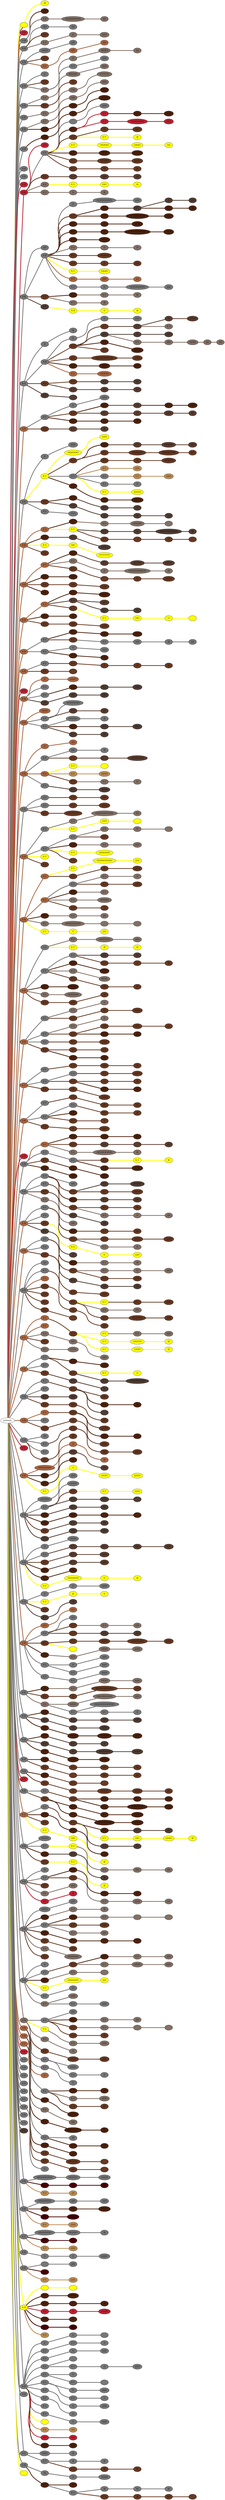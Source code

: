 graph {
 graph [rankdir=LR]
"primary" -- "" [penwidth=5,color="#673923"]
"" [label="S U", style=filled, fillcolor="#673923"]
"primary" -- "" [penwidth=5,color=yellow]
"" [label="S U", style=filled, fillcolor=yellow]
"" -- ":0" [penwidth=5,color=yellow]
":0" [label="\\8", style=filled, fillcolor=yellow]
"primary" -- "" [penwidth=5,color=yellow]
"" [label=" ", style=filled, fillcolor=yellow]
"primary" -- "1" [penwidth=5,color="#BF2233"]
"1" [label="S R", style=filled, fillcolor="#BF2233"]
"primary" -- "2" [penwidth=5,color="#777777"]
"2" [label="S R", style=filled, fillcolor="#777777"]
"2" -- "2s1" [penwidth=5,color="#4D220E"]
"2s1" [label="S R", style=filled, fillcolor="#4D220E"]
"2" -- "2s2" [penwidth=5,color="#817066"]
"2s2" [label="S R", style=filled, fillcolor="#817066"]
"2s2" -- "2s2:0" [penwidth=5,color="#817066"]
"2s2:0" [label="O/O/O/O/O/O/O", style=filled, fillcolor="#817066"]
"2s2:0" -- "2s2:1" [penwidth=5,color="#817066"]
"2s2:1" [label="(//)", style=filled, fillcolor="#817066"]
"primary" -- "3" [penwidth=5,color="#777777"]
"3" [label="S R", style=filled, fillcolor="#777777"]
"3" -- "3:0" [penwidth=5,color="#777777"]
"3:0" [label="O/O", style=filled, fillcolor="#777777"]
"3:0" -- "3:1" [penwidth=5,color="#777777"]
"3:1" [label="(//)", style=filled, fillcolor="#777777"]
"3" -- "3s1" [penwidth=5,color="#673923"]
"3s1" [label="S U", style=filled, fillcolor="#673923"]
"3" -- "3s2" [penwidth=5,color="#817066"]
"3s2" [label="S U", style=filled, fillcolor="#817066"]
"3s2" -- "3s2:0" [penwidth=5,color="#817066"]
"3s2:0" [label="O", style=filled, fillcolor="#817066"]
"3s2:0" -- "3s2:1" [penwidth=5,color="#817066"]
"3s2:1" [label="(/////)", style=filled, fillcolor="#817066"]
"primary" -- "4" [penwidth=5,color="#777777"]
"4" [label="S R", style=filled, fillcolor="#777777"]
"4" -- "4:0" [penwidth=5,color="#777777"]
"4:0" [label="O/O/O", style=filled, fillcolor="#777777"]
"4:0" -- "4:1" [penwidth=5,color="#777777"]
"4:1" [label="(///)", style=filled, fillcolor="#777777"]
"4" -- "4s1" [penwidth=5,color="#673923"]
"4s1" [label="S U", style=filled, fillcolor="#673923"]
"4" -- "4s2" [penwidth=5,color="#A86540"]
"4s2" [label="S U", style=filled, fillcolor="#A86540"]
"4s2" -- "4s2:0" [penwidth=5,color="#A86540"]
"4s2:0" [label="O/O", style=filled, fillcolor="#A86540"]
"4s2:0" -- "4s2:1" [penwidth=5,color="#A86540"]
"4s2:1" [label="(///)", style=filled, fillcolor="#A86540"]
"primary" -- "5" [penwidth=5,color="#777777"]
"5" [label="S R", style=filled, fillcolor="#777777"]
"5" -- "5:0" [penwidth=5,color="#777777"]
"5:0" [label="O", style=filled, fillcolor="#777777"]
"5" -- "5s1" [penwidth=5,color="#673923"]
"5s1" [label="S U", style=filled, fillcolor="#673923"]
"5" -- "5s2" [penwidth=5,color="#817066"]
"5s2" [label="S U", style=filled, fillcolor="#817066"]
"5s2" -- "5s2:0" [penwidth=5,color="#817066"]
"5s2:0" [label="O", style=filled, fillcolor="#817066"]
"5s2:0" -- "5s2:1" [penwidth=5,color="#817066"]
"5s2:1" [label="(////////)", style=filled, fillcolor="#817066"]
"5s2:1" -- "5s2:2" [penwidth=5,color="#817066"]
"5s2:2" [label="(//)", style=filled, fillcolor="#817066"]
"5s2" -- "5s2s1" [penwidth=5,color="#777777"]
"5s2s1" [label="S U", style=filled, fillcolor="#777777"]
"5s2s1" -- "5s2s1:0" [penwidth=5,color="#777777"]
"5s2s1:0" [label="(////)", style=filled, fillcolor="#777777"]
"primary" -- "6" [penwidth=5,color="#777777"]
"6" [label="S R", style=filled, fillcolor="#777777"]
"6" -- "6s1" [penwidth=5,color="#817066"]
"6s1" [label="S U", style=filled, fillcolor="#817066"]
"6s1" -- "6s1:0" [penwidth=5,color="#817066"]
"6s1:0" [label="O/O/O/O", style=filled, fillcolor="#817066"]
"6s1:0" -- "6s1:1" [penwidth=5,color="#817066"]
"6s1:1" [label="(////)", style=filled, fillcolor="#817066"]
"6" -- "6s2" [penwidth=5,color="#673923"]
"6s2" [label="S U", style=filled, fillcolor="#673923"]
"6s2" -- "6s2:0" [penwidth=5,color="#673923"]
"6s2:0" [label="O", style=filled, fillcolor="#673923"]
"primary" -- "7" [penwidth=5,color="#777777"]
"7" [label="S R", style=filled, fillcolor="#777777"]
"7" -- "7s1" [penwidth=5,color="#817066"]
"7s1" [label="S U", style=filled, fillcolor="#817066"]
"7s1" -- "7s1:0" [penwidth=5,color="#817066"]
"7s1:0" [label="O?O", style=filled, fillcolor="#817066"]
"7s1:0" -- "7s1:1" [penwidth=5,color="#817066"]
"7s1:1" [label="(???????)", style=filled, fillcolor="#817066"]
"primary" -- "8" [penwidth=5,color="#777777"]
"8" [label="S R", style=filled, fillcolor="#777777"]
"8" -- "8s1" [penwidth=5,color="#817066"]
"8s1" [label="S U", style=filled, fillcolor="#817066"]
"8s1" -- "8s1:0" [penwidth=5,color="#817066"]
"8s1:0" [label="O/O", style=filled, fillcolor="#817066"]
"8s1:0" -- "8s1:1" [penwidth=5,color="#817066"]
"8s1:1" [label="(////)", style=filled, fillcolor="#817066"]
"8" -- "8s2" [penwidth=5,color="#4D220E"]
"8s2" [label="S U", style=filled, fillcolor="#4D220E"]
"8s2" -- "8s2:0" [penwidth=5,color="#4D220E"]
"8s2:0" [label="O/O", style=filled, fillcolor="#4D220E"]
"8s2:0" -- "8s2:1" [penwidth=5,color="#4D220E"]
"8s2:1" [label="(////)", style=filled, fillcolor="#4D220E"]
"primary" -- "9" [penwidth=5,color="#777777"]
"9" [label="S R", style=filled, fillcolor="#777777"]
"9" -- "9s1" [penwidth=5,color="#4D220E"]
"9s1" [label="S R", style=filled, fillcolor="#4D220E"]
"9s1" -- "9s1:0" [penwidth=5,color="#4D220E"]
"9s1:0" [label="/8", style=filled, fillcolor="#4D220E"]
"9s1:0" -- "9s1:1" [penwidth=5,color="#4D220E"]
"9s1:1" [label="(////////)", style=filled, fillcolor="#4D220E"]
"primary" -- "10" [penwidth=5,color="#777777"]
"10" [label="S R", style=filled, fillcolor="#777777"]
"primary" -- "11" [penwidth=5,color="#777777"]
"11" [label="S R", style=filled, fillcolor="#777777"]
"primary" -- "12" [penwidth=5,color="#BF2233"]
"12" [label="S R", style=filled, fillcolor="#BF2233"]
"primary" -- "13" [penwidth=5,color="#BF2233"]
"13" [label="S R", style=filled, fillcolor="#BF2233"]
"13" -- "13:0" [penwidth=5,color="#BF2233"]
"13:0" [label="(///)", style=filled, fillcolor="#BF2233"]
"13" -- "13s1" [penwidth=5,color="#777777"]
"13s1" [label="S U", style=filled, fillcolor="#777777"]
"13s1" -- "13s1:0" [penwidth=5,color="#777777"]
"13s1:0" [label="", style=filled, fillcolor="#777777"]
"13s1:0" -- "13s1:1" [penwidth=5,color="#777777"]
"13s1:1" [label="(/////)", style=filled, fillcolor="#777777"]
"13s1" -- "13s1s1" [penwidth=5,color="#4D220E"]
"13s1s1" [label="S U", style=filled, fillcolor="#4D220E"]
"13s1s1" -- "13s1s1s1" [penwidth=5,color="#BF2233"]
"13s1s1s1" [label="S U", style=filled, fillcolor="#BF2233"]
"13s1s1s1" -- "13s1s1s1s1" [penwidth=5,color="#4D220E"]
"13s1s1s1s1" [label="S U", style=filled, fillcolor="#4D220E"]
"13s1s1s1s1" -- "13s1s1s1s1:0" [penwidth=5,color="#4D220E"]
"13s1s1s1s1:0" [label="(/////)", style=filled, fillcolor="#4D220E"]
"13s1s1" -- "13s1s1s2" [penwidth=5,color="#BF2233"]
"13s1s1s2" [label="S U", style=filled, fillcolor="#BF2233"]
"13s1s1s2" -- "13s1s1s2:0" [penwidth=5,color="#BF2233"]
"13s1s1s2:0" [label="O/O/O/O/O/O", style=filled, fillcolor="#BF2233"]
"13s1s1s2:0" -- "13s1s1s2:1" [penwidth=5,color="#BF2233"]
"13s1s1s2:1" [label="(/////)", style=filled, fillcolor="#BF2233"]
"13s1" -- "13s1s2" [penwidth=5,color="#673923"]
"13s1s2" [label="S U", style=filled, fillcolor="#673923"]
"13s1s2" -- "13s1s2:0" [penwidth=5,color="#673923"]
"13s1s2:0" [label="O", style=filled, fillcolor="#673923"]
"13s1s2:0" -- "13s1s2:1" [penwidth=5,color="#673923"]
"13s1s2:1" [label="(/////)", style=filled, fillcolor="#673923"]
"13s1s2" -- "13s1s2s1" [penwidth=5,color=yellow]
"13s1s2s1" [label="S U", style=filled, fillcolor=yellow]
"13s1s2s1" -- "13s1s2s1:0" [penwidth=5,color=yellow]
"13s1s2s1:0" [label="\\8", style=filled, fillcolor=yellow]
"13s1" -- "13s1s3" [penwidth=5,color=yellow]
"13s1s3" [label="S U", style=filled, fillcolor=yellow]
"13s1s3" -- "13s1s3:0" [penwidth=5,color=yellow]
"13s1s3:0" [label="O/O/O/O", style=filled, fillcolor=yellow]
"13s1s3:0" -- "13s1s3:1" [penwidth=5,color=yellow]
"13s1s3:1" [label="O/O/O", style=filled, fillcolor=yellow]
"13s1s3:1" -- "13s1s3:2" [penwidth=5,color=yellow]
"13s1s3:2" [label="(//)", style=filled, fillcolor=yellow]
"13s1" -- "13s1s4" [penwidth=5,color="#4D220E"]
"13s1s4" [label="S U", style=filled, fillcolor="#4D220E"]
"13s1s4" -- "13s1s4:0" [penwidth=5,color="#4D220E"]
"13s1s4:0" [label="O/O/O", style=filled, fillcolor="#4D220E"]
"13s1s4:0" -- "13s1s4:1" [penwidth=5,color="#4D220E"]
"13s1s4:1" [label="(///////)", style=filled, fillcolor="#4D220E"]
"13s1" -- "13s1s5" [penwidth=5,color="#673923"]
"13s1s5" [label="S U", style=filled, fillcolor="#673923"]
"13s1s5" -- "13s1s5:0" [penwidth=5,color="#673923"]
"13s1s5:0" [label="O/O/O/O", style=filled, fillcolor="#673923"]
"13s1s5:0" -- "13s1s5:1" [penwidth=5,color="#673923"]
"13s1s5:1" [label="(///////)", style=filled, fillcolor="#673923"]
"13s1" -- "13s1s6" [penwidth=5,color="#673923"]
"13s1s6" [label="S U", style=filled, fillcolor="#673923"]
"13s1s6" -- "13s1s6:0" [penwidth=5,color="#673923"]
"13s1s6:0" [label="O", style=filled, fillcolor="#673923"]
"13s1s6:0" -- "13s1s6:1" [penwidth=5,color="#673923"]
"13s1s6:1" [label="\\8", style=filled, fillcolor="#673923"]
"13" -- "13s2" [penwidth=5,color="#673923"]
"13s2" [label="S U", style=filled, fillcolor="#673923"]
"13s2" -- "13s2s1" [penwidth=5,color="#5A3D30"]
"13s2s1" [label="S U", style=filled, fillcolor="#5A3D30"]
"13s2s1" -- "13s2s1:0" [penwidth=5,color="#5A3D30"]
"13s2s1:0" [label="(////)", style=filled, fillcolor="#5A3D30"]
"13s2s1:0" -- "13s2s1:1" [penwidth=5,color="#5A3D30"]
"13s2s1:1" [label="(//)", style=filled, fillcolor="#5A3D30"]
"13" -- "13s3" [penwidth=5,color="#817066"]
"13s3" [label="S U", style=filled, fillcolor="#817066"]
"13s3" -- "13s3s1" [penwidth=5,color=yellow]
"13s3s1" [label="S U", style=filled, fillcolor=yellow]
"13s3s1" -- "13s3s1:0" [penwidth=5,color=yellow]
"13s3s1:0" [label="O/O", style=filled, fillcolor=yellow]
"13s3s1:0" -- "13s3s1:1" [penwidth=5,color=yellow]
"13s3s1:1" [label="\\8", style=filled, fillcolor=yellow]
"13" -- "13s4" [penwidth=5,color="#817066"]
"13s4" [label="S U", style=filled, fillcolor="#817066"]
"13s4" -- "13s4:0" [penwidth=5,color="#817066"]
"13s4:0" [label="O", style=filled, fillcolor="#817066"]
"13s4:0" -- "13s4:1" [penwidth=5,color="#817066"]
"13s4:1" [label="\\8", style=filled, fillcolor="#817066"]
"primary" -- "14" [penwidth=5,color="#777777"]
"14" [label="S R", style=filled, fillcolor="#777777"]
"14" -- "14:0" [penwidth=5,color="#777777"]
"14:0" [label="(///)", style=filled, fillcolor="#777777"]
"14" -- "14s1" [penwidth=5,color="#777777"]
"14s1" [label="S R", style=filled, fillcolor="#777777"]
"14s1" -- "14s1:0" [penwidth=5,color="#777777"]
"14s1:0" [label="O", style=filled, fillcolor="#777777"]
"14s1:0" -- "14s1:1" [penwidth=5,color="#777777"]
"14s1:1" [label="O/O/O/O/O/O/O", style=filled, fillcolor="#777777"]
"14s1:1" -- "14s1:2" [penwidth=5,color="#777777"]
"14s1:2" [label="(////)", style=filled, fillcolor="#777777"]
"14s1" -- "14s1s1" [penwidth=5,color="#673923"]
"14s1s1" [label="S U", style=filled, fillcolor="#673923"]
"14s1s1" -- "14s1s1s1" [penwidth=5,color="#4D220E"]
"14s1s1s1" [label="S U", style=filled, fillcolor="#4D220E"]
"14s1s1s1" -- "14s1s1s1s1" [penwidth=5,color="#503D33"]
"14s1s1s1s1" [label="S U", style=filled, fillcolor="#503D33"]
"14s1s1s1s1" -- "14s1s1s1s1:0" [penwidth=5,color="#503D33"]
"14s1s1s1s1:0" [label="O", style=filled, fillcolor="#503D33"]
"14s1s1s1s1:0" -- "14s1s1s1s1:1" [penwidth=5,color="#503D33"]
"14s1s1s1s1:1" [label="(///)", style=filled, fillcolor="#503D33"]
"14s1s1s1s1" -- "14s1s1s1s1s1" [penwidth=5,color="#4D220E"]
"14s1s1s1s1s1" [label="S U", style=filled, fillcolor="#4D220E"]
"14s1s1s1s1s1" -- "14s1s1s1s1s1:0" [penwidth=5,color="#4D220E"]
"14s1s1s1s1s1:0" [label="\\8", style=filled, fillcolor="#4D220E"]
"14s1s1" -- "14s1s1s2" [penwidth=5,color="#4D220E"]
"14s1s1s2" [label="S U", style=filled, fillcolor="#4D220E"]
"14s1s1s2" -- "14s1s1s2:0" [penwidth=5,color="#4D220E"]
"14s1s1s2:0" [label="O/O/O/O/O/O/O", style=filled, fillcolor="#4D220E"]
"14s1s1s2:0" -- "14s1s1s2:1" [penwidth=5,color="#4D220E"]
"14s1s1s2:1" [label="(/////)", style=filled, fillcolor="#4D220E"]
"14s1" -- "14s1s2" [penwidth=5,color="#4D220E"]
"14s1s2" [label="S U", style=filled, fillcolor="#4D220E"]
"14s1s2" -- "14s1s2:0" [penwidth=5,color="#4D220E"]
"14s1s2:0" [label="O", style=filled, fillcolor="#4D220E"]
"14s1s2:0" -- "14s1s2:1" [penwidth=5,color="#4D220E"]
"14s1s2:1" [label="(///////)", style=filled, fillcolor="#4D220E"]
"14s1" -- "14s1s3" [penwidth=5,color="#4D220E"]
"14s1s3" [label="S U", style=filled, fillcolor="#4D220E"]
"14s1s3" -- "14s1s3:0" [penwidth=5,color="#4D220E"]
"14s1s3:0" [label="O", style=filled, fillcolor="#4D220E"]
"14s1s3:0" -- "14s1s3:1" [penwidth=5,color="#4D220E"]
"14s1s3:1" [label="O/O/O/O/O/O/O/O", style=filled, fillcolor="#4D220E"]
"14s1s3:1" -- "14s1s3:2" [penwidth=5,color="#4D220E"]
"14s1s3:2" [label="(//////)", style=filled, fillcolor="#4D220E"]
"14s1" -- "14s1s4" [penwidth=5,color="#4D220E"]
"14s1s4" [label="S U", style=filled, fillcolor="#4D220E"]
"14s1s4" -- "14s1s4:0" [penwidth=5,color="#4D220E"]
"14s1s4:0" [label="O/O/O", style=filled, fillcolor="#4D220E"]
"14s1" -- "14s1s5" [penwidth=5,color="#817066"]
"14s1s5" [label="S U", style=filled, fillcolor="#817066"]
"14s1s5" -- "14s1s5:0" [penwidth=5,color="#817066"]
"14s1s5:0" [label="O", style=filled, fillcolor="#817066"]
"14s1s5:0" -- "14s1s5:1" [penwidth=5,color="#817066"]
"14s1s5:1" [label="O", style=filled, fillcolor="#817066"]
"14s1" -- "14s1s6" [penwidth=5,color="#673923"]
"14s1s6" [label="S U", style=filled, fillcolor="#673923"]
"14s1s6" -- "14s1s6:0" [penwidth=5,color="#673923"]
"14s1s6:0" [label="O/O/O/O", style=filled, fillcolor="#673923"]
"14s1" -- "14s1s7" [penwidth=5,color="#673923"]
"14s1s7" [label="S R", style=filled, fillcolor="#673923"]
"14s1s7" -- "14s1s7:0" [penwidth=5,color="#673923"]
"14s1s7:0" [label="O", style=filled, fillcolor="#673923"]
"14s1s7:0" -- "14s1s7:1" [penwidth=5,color="#673923"]
"14s1s7:1" [label="(///)", style=filled, fillcolor="#673923"]
"14s1" -- "14s1s8" [penwidth=5,color=yellow]
"14s1s8" [label="S U", style=filled, fillcolor=yellow]
"14s1s8" -- "14s1s8:0" [penwidth=5,color=yellow]
"14s1s8:0" [label="O/O/O", style=filled, fillcolor=yellow]
"14s1" -- "14s1s9" [penwidth=5,color="#A86540"]
"14s1s9" [label="S U", style=filled, fillcolor="#A86540"]
"14s1s9" -- "14s1s9:0" [penwidth=5,color="#A86540"]
"14s1s9:0" [label="(////)", style=filled, fillcolor="#A86540"]
"14s1s9:0" -- "14s1s9:1" [penwidth=5,color="#A86540"]
"14s1s9:1" [label="(//)", style=filled, fillcolor="#A86540"]
"14s1" -- "14s1s10" [penwidth=5,color="#777777"]
"14s1s10" [label="S U", style=filled, fillcolor="#777777"]
"14s1s10" -- "14s1s10:0" [penwidth=5,color="#777777"]
"14s1s10:0" [label="O", style=filled, fillcolor="#777777"]
"14s1s10:0" -- "14s1s10:1" [penwidth=5,color="#777777"]
"14s1s10:1" [label="O/O/O/O/O/O/O", style=filled, fillcolor="#777777"]
"14s1s10:1" -- "14s1s10:2" [penwidth=5,color="#777777"]
"14s1s10:2" [label="(////)", style=filled, fillcolor="#777777"]
"14" -- "14s2" [penwidth=5,color="#673923"]
"14s2" [label="S U", style=filled, fillcolor="#673923"]
"14s2" -- "14s2s1" [penwidth=5,color="#4D220E"]
"14s2s1" [label="S U", style=filled, fillcolor="#4D220E"]
"14s2s1" -- "14s2s1s1" [penwidth=5,color="#817066"]
"14s2s1s1" [label="S U", style=filled, fillcolor="#817066"]
"14s2s1s1" -- "14s2s1s1:0" [penwidth=5,color="#817066"]
"14s2s1s1:0" [label="\\8", style=filled, fillcolor="#817066"]
"14s2" -- "14s2s2" [penwidth=5,color="#817066"]
"14s2s2" [label="S U", style=filled, fillcolor="#817066"]
"14s2s2" -- "14s2s2:0" [penwidth=5,color="#817066"]
"14s2s2:0" [label="\\8", style=filled, fillcolor="#817066"]
"14" -- "14s3" [penwidth=5,color="#503D33"]
"14s3" [label="S U", style=filled, fillcolor="#503D33"]
"14s3" -- "14s3s1" [penwidth=5,color=yellow]
"14s3s1" [label="S R", style=filled, fillcolor=yellow]
"14s3s1" -- "14s3s1:0" [penwidth=5,color=yellow]
"14s3s1:0" [label="O", style=filled, fillcolor=yellow]
"14s3s1:0" -- "14s3s1:1" [penwidth=5,color=yellow]
"14s3s1:1" [label="\\8", style=filled, fillcolor=yellow]
"primary" -- "15" [penwidth=5,color="#777777"]
"15" [label="S U", style=filled, fillcolor="#777777"]
"15" -- "15:0" [penwidth=5,color="#777777"]
"15:0" [label="O", style=filled, fillcolor="#777777"]
"15:0" -- "15:1" [penwidth=5,color="#777777"]
"15:1" [label="\\8", style=filled, fillcolor="#777777"]
"15" -- "15s1" [penwidth=5,color="#777777"]
"15s1" [label="S R", style=filled, fillcolor="#777777"]
"15s1" -- "15s1:0" [penwidth=5,color="#777777"]
"15s1:0" [label="O", style=filled, fillcolor="#777777"]
"15s1:0" -- "15s1:1" [penwidth=5,color="#777777"]
"15s1:1" [label="O", style=filled, fillcolor="#777777"]
"15s1:1" -- "15s1:2" [penwidth=5,color="#777777"]
"15s1:2" [label="(////)", style=filled, fillcolor="#777777"]
"15s1" -- "15s1s1" [penwidth=5,color="#673923"]
"15s1s1" [label="S U", style=filled, fillcolor="#673923"]
"15s1s1" -- "15s1s1s1" [penwidth=5,color="#673923"]
"15s1s1s1" [label="S U", style=filled, fillcolor="#673923"]
"15s1s1s1" -- "15s1s1s1s1" [penwidth=5,color="#5A3D30"]
"15s1s1s1s1" [label="S U", style=filled, fillcolor="#5A3D30"]
"15s1s1s1s1" -- "15s1s1s1s1:0" [penwidth=5,color="#5A3D30"]
"15s1s1s1s1:0" [label="O", style=filled, fillcolor="#5A3D30"]
"15s1s1s1s1:0" -- "15s1s1s1s1:1" [penwidth=5,color="#5A3D30"]
"15s1s1s1s1:1" [label="(///////)", style=filled, fillcolor="#5A3D30"]
"15s1s1s1s1" -- "15s1s1s1s1s1" [penwidth=5,color="#817066"]
"15s1s1s1s1s1" [label="S U", style=filled, fillcolor="#817066"]
"15s1s1" -- "15s1s1s2" [penwidth=5,color="#503D33"]
"15s1s1s2" [label="S U", style=filled, fillcolor="#503D33"]
"15s1s1s2" -- "15s1s1s2:0" [penwidth=5,color="#503D33"]
"15s1s1s2:0" [label="O", style=filled, fillcolor="#503D33"]
"15s1s1s2:0" -- "15s1s1s2:1" [penwidth=5,color="#503D33"]
"15s1s1s2:1" [label="O/O", style=filled, fillcolor="#503D33"]
"15s1s1s2" -- "15s1s1s2s1" [penwidth=5,color="#817066"]
"15s1s1s2s1" [label="S U", style=filled, fillcolor="#817066"]
"15s1s1s2s1" -- "15s1s1s2s1:0" [penwidth=5,color="#817066"]
"15s1s1s2s1:0" [label="O/O", style=filled, fillcolor="#817066"]
"15s1s1s2s1:0" -- "15s1s1s2s1:1" [penwidth=5,color="#817066"]
"15s1s1s2s1:1" [label="O/O/O", style=filled, fillcolor="#817066"]
"15s1s1s2s1:1" -- "15s1s1s2s1:2" [penwidth=5,color="#817066"]
"15s1s1s2s1:2" [label="(//)", style=filled, fillcolor="#817066"]
"15s1s1s2s1:2" -- "15s1s1s2s1:3" [penwidth=5,color="#817066"]
"15s1s1s2s1:3" [label="(//)", style=filled, fillcolor="#817066"]
"15s1s1" -- "15s1s1s3" [penwidth=5,color="#4D220E"]
"15s1s1s3" [label="S U", style=filled, fillcolor="#4D220E"]
"15s1s1s3" -- "15s1s1s3:0" [penwidth=5,color="#4D220E"]
"15s1s1s3:0" [label="(////////)", style=filled, fillcolor="#4D220E"]
"15s1s1" -- "15s1s1s4" [penwidth=5,color="#673923"]
"15s1s1s4" [label="S U", style=filled, fillcolor="#673923"]
"15s1" -- "15s1s2" [penwidth=5,color="#673923"]
"15s1s2" [label="S U", style=filled, fillcolor="#673923"]
"15s1s2" -- "15s1s2:0" [penwidth=5,color="#673923"]
"15s1s2:0" [label="O/O/O/O/O/O/O/O", style=filled, fillcolor="#673923"]
"15s1s2:0" -- "15s1s2:1" [penwidth=5,color="#673923"]
"15s1s2:1" [label="(//////)", style=filled, fillcolor="#673923"]
"15s1" -- "15s1s3" [penwidth=5,color="#4D220E"]
"15s1s3" [label="S U", style=filled, fillcolor="#4D220E"]
"15s1s3" -- "15s1s3:0" [penwidth=5,color="#4D220E"]
"15s1s3:0" [label="O/O/O", style=filled, fillcolor="#4D220E"]
"15s1s3:0" -- "15s1s3:1" [penwidth=5,color="#4D220E"]
"15s1s3:1" [label="(??)", style=filled, fillcolor="#4D220E"]
"15s1" -- "15s1s4" [penwidth=5,color="#A86540"]
"15s1s4" [label="S U", style=filled, fillcolor="#A86540"]
"15s1s4" -- "15s1s4:0" [penwidth=5,color="#A86540"]
"15s1s4:0" [label="O/O/O/O", style=filled, fillcolor="#A86540"]
"15" -- "15s2" [penwidth=5,color="#673923"]
"15s2" [label="S U", style=filled, fillcolor="#673923"]
"15s2" -- "15s2s1" [penwidth=5,color="#673923"]
"15s2s1" [label="S U", style=filled, fillcolor="#673923"]
"15s2s1" -- "15s2s1s1" [penwidth=5,color="#503D33"]
"15s2s1s1" [label="S U", style=filled, fillcolor="#503D33"]
"15s2s1s1" -- "15s2s1s1:0" [penwidth=5,color="#503D33"]
"15s2s1s1:0" [label="\\8", style=filled, fillcolor="#503D33"]
"15s2" -- "15s2s2" [penwidth=5,color="#5A3D30"]
"15s2s2" [label="S U", style=filled, fillcolor="#5A3D30"]
"15s2s2" -- "15s2s2:0" [penwidth=5,color="#5A3D30"]
"15s2s2:0" [label="(///)", style=filled, fillcolor="#5A3D30"]
"15s2s2:0" -- "15s2s2:1" [penwidth=5,color="#5A3D30"]
"15s2s2:1" [label="(//)", style=filled, fillcolor="#5A3D30"]
"15" -- "15s3" [penwidth=5,color="#503D33"]
"15s3" [label="S U", style=filled, fillcolor="#503D33"]
"15s3" -- "15s3:0" [penwidth=5,color="#503D33"]
"15s3:0" [label="", style=filled, fillcolor="#503D33"]
"primary" -- "16" [penwidth=5,color="#A86540"]
"16" [label="S R", style=filled, fillcolor="#A86540"]
"16" -- "16s1" [penwidth=5,color="#777777"]
"16s1" [label="S U", style=filled, fillcolor="#777777"]
"16s1" -- "16s1:0" [penwidth=5,color="#777777"]
"16s1:0" [label="O", style=filled, fillcolor="#777777"]
"16s1:0" -- "16s1:1" [penwidth=5,color="#777777"]
"16s1:1" [label="(/////)", style=filled, fillcolor="#777777"]
"16s1" -- "16s1s1" [penwidth=5,color="#673923"]
"16s1s1" [label="S U", style=filled, fillcolor="#673923"]
"16s1s1" -- "16s1s1s1" [penwidth=5,color="#4D220E"]
"16s1s1s1" [label="S U", style=filled, fillcolor="#4D220E"]
"16s1s1s1" -- "16s1s1s1s1" [penwidth=5,color="#5A3D30"]
"16s1s1s1s1" [label="S U", style=filled, fillcolor="#5A3D30"]
"16s1s1s1s1" -- "16s1s1s1s1s1" [penwidth=5,color="#4D220E"]
"16s1s1s1s1s1" [label="S U", style=filled, fillcolor="#4D220E"]
"16s1s1s1s1s1" -- "16s1s1s1s1s1:0" [penwidth=5,color="#4D220E"]
"16s1s1s1s1s1:0" [label="(/////)", style=filled, fillcolor="#4D220E"]
"16s1s1" -- "16s1s1s2" [penwidth=5,color="#5A3D30"]
"16s1s1s2" [label="S U", style=filled, fillcolor="#5A3D30"]
"16s1s1s2" -- "16s1s1s2:0" [penwidth=5,color="#5A3D30"]
"16s1s1s2:0" [label="O", style=filled, fillcolor="#5A3D30"]
"16s1s1s2:0" -- "16s1s1s2:1" [penwidth=5,color="#5A3D30"]
"16s1s1s2:1" [label="(/////)", style=filled, fillcolor="#5A3D30"]
"16s1s1s2:1" -- "16s1s1s2:2" [penwidth=5,color="#5A3D30"]
"16s1s1s2:2" [label="(//)", style=filled, fillcolor="#5A3D30"]
"16s1" -- "16s1s2" [penwidth=5,color="#4D220E"]
"16s1s2" [label="S U", style=filled, fillcolor="#4D220E"]
"16s1s2" -- "16s1s2:0" [penwidth=5,color="#4D220E"]
"16s1s2:0" [label="O", style=filled, fillcolor="#4D220E"]
"16s1s2:0" -- "16s1s2:1" [penwidth=5,color="#4D220E"]
"16s1s2:1" [label="/8", style=filled, fillcolor="#4D220E"]
"16" -- "16s2" [penwidth=5,color="#673923"]
"16s2" [label="S U", style=filled, fillcolor="#673923"]
"16s2" -- "16s2s1" [penwidth=5,color="#5A3D30"]
"16s2s1" [label="S U", style=filled, fillcolor="#5A3D30"]
"16s2s1" -- "16s2s1:0" [penwidth=5,color="#5A3D30"]
"16s2s1:0" [label="/8", style=filled, fillcolor="#5A3D30"]
"primary" -- "17" [penwidth=5,color="#777777"]
"17" [label="S R", style=filled, fillcolor="#777777"]
"17" -- "17:0" [penwidth=5,color="#777777"]
"17:0" [label="O", style=filled, fillcolor="#777777"]
"17:0" -- "17:1" [penwidth=5,color="#777777"]
"17:1" [label="(/////)", style=filled, fillcolor="#777777"]
"17" -- "17s1" [penwidth=5,color=yellow]
"17s1" [label="S U", style=filled, fillcolor=yellow]
"17s1" -- "17s1:0" [penwidth=5,color=yellow]
"17s1:0" [label="O/O/O/O/O", style=filled, fillcolor=yellow]
"17s1:0" -- "17s1:1" [penwidth=5,color=yellow]
"17s1:1" [label="(/////)", style=filled, fillcolor=yellow]
"17s1" -- "17s1s1" [penwidth=5,color="#673923"]
"17s1s1" [label="S U", style=filled, fillcolor="#673923"]
"17s1s1" -- "17s1s1s1" [penwidth=5,color="#4D220E"]
"17s1s1s1" [label="S U", style=filled, fillcolor="#4D220E"]
"17s1s1s1" -- "17s1s1s1s1" [penwidth=5,color="#5A3D30"]
"17s1s1s1s1" [label="S U", style=filled, fillcolor="#5A3D30"]
"17s1s1s1s1" -- "17s1s1s1s1:0" [penwidth=5,color="#5A3D30"]
"17s1s1s1s1:0" [label="O/O/O/O", style=filled, fillcolor="#5A3D30"]
"17s1s1s1s1:0" -- "17s1s1s1s1:1" [penwidth=5,color="#5A3D30"]
"17s1s1s1s1:1" [label="(////)", style=filled, fillcolor="#5A3D30"]
"17s1s1" -- "17s1s1s2" [penwidth=5,color="#673923"]
"17s1s1s2" [label="S U", style=filled, fillcolor="#673923"]
"17s1s1s2" -- "17s1s1s2:0" [penwidth=5,color="#673923"]
"17s1s1s2:0" [label="O/O/O/O/O", style=filled, fillcolor="#673923"]
"17s1s1s2:0" -- "17s1s1s2:1" [penwidth=5,color="#673923"]
"17s1s1s2:1" [label="O/O/O/O/O/O", style=filled, fillcolor="#673923"]
"17s1s1s2:1" -- "17s1s1s2:2" [penwidth=5,color="#673923"]
"17s1s1s2:2" [label="(///)", style=filled, fillcolor="#673923"]
"17s1" -- "17s1s2" [penwidth=5,color="#777777"]
"17s1s2" [label="S U", style=filled, fillcolor="#777777"]
"17s1s2" -- "17s1s2s1" [penwidth=5,color="#673923"]
"17s1s2s1" [label="S U", style=filled, fillcolor="#673923"]
"17s1s2s1" -- "17s1s2s1:0" [penwidth=5,color="#673923"]
"17s1s2s1:0" [label="O", style=filled, fillcolor="#673923"]
"17s1s2s1:0" -- "17s1s2s1:1" [penwidth=5,color="#673923"]
"17s1s2s1:1" [label="O/O/O/O", style=filled, fillcolor="#673923"]
"17s1s2" -- "17s1s2s2" [penwidth=5,color="#BB8B54"]
"17s1s2s2" [label="S U", style=filled, fillcolor="#BB8B54"]
"17s1s2s2" -- "17s1s2s2:0" [penwidth=5,color="#BB8B54"]
"17s1s2s2:0" [label="(////)", style=filled, fillcolor="#BB8B54"]
"17s1s2" -- "17s1s2s3" [penwidth=5,color="#777777"]
"17s1s2s3" [label="S U", style=filled, fillcolor="#777777"]
"17s1s2s3" -- "17s1s2s3s1" [penwidth=5,color="#BB8B54"]
"17s1s2s3s1" [label="S U", style=filled, fillcolor="#BB8B54"]
"17s1s2s3s1" -- "17s1s2s3s1:0" [penwidth=5,color="#BB8B54"]
"17s1s2s3s1:0" [label="(/////)", style=filled, fillcolor="#BB8B54"]
"17s1s2" -- "17s1s2s4" [penwidth=5,color="#777777"]
"17s1s2s4" [label="S U", style=filled, fillcolor="#777777"]
"17s1s2s4" -- "17s1s2s4:0" [penwidth=5,color="#777777"]
"17s1s2s4:0" [label="O", style=filled, fillcolor="#777777"]
"17s1s2" -- "17s1s2s5" [penwidth=5,color=yellow]
"17s1s2s5" [label="S U", style=filled, fillcolor=yellow]
"17s1s2s5" -- "17s1s2s5:0" [penwidth=5,color=yellow]
"17s1s2s5:0" [label="(////////)", style=filled, fillcolor=yellow]
"17s1" -- "17s1s3" [penwidth=5,color="#4D220E"]
"17s1s3" [label="S U", style=filled, fillcolor="#4D220E"]
"17s1s3" -- "17s1s3:0" [penwidth=5,color="#4D220E"]
"17s1s3:0" [label="O", style=filled, fillcolor="#4D220E"]
"17s1s3:0" -- "17s1s3:1" [penwidth=5,color="#4D220E"]
"17s1s3:1" [label="(////////)", style=filled, fillcolor="#4D220E"]
"17" -- "17s2" [penwidth=5,color="#673923"]
"17s2" [label="S U", style=filled, fillcolor="#673923"]
"17s2" -- "17s2s1" [penwidth=5,color="#4D220E"]
"17s2s1" [label="S U", style=filled, fillcolor="#4D220E"]
"17s2s1" -- "17s2s1s1" [penwidth=5,color="#503D33"]
"17s2s1s1" [label="S U", style=filled, fillcolor="#503D33"]
"17s2s1s1" -- "17s2s1s1:0" [penwidth=5,color="#503D33"]
"17s2s1s1:0" [label="O", style=filled, fillcolor="#503D33"]
"17s2" -- "17s2s2" [penwidth=5,color="#503D33"]
"17s2s2" [label="S U", style=filled, fillcolor="#503D33"]
"17s2s2" -- "17s2s2:0" [penwidth=5,color="#503D33"]
"17s2s2:0" [label="O", style=filled, fillcolor="#503D33"]
"17s2s2:0" -- "17s2s2:1" [penwidth=5,color="#503D33"]
"17s2s2:1" [label="\\8", style=filled, fillcolor="#503D33"]
"17s2s2:1" -- "17s2s2:2" [penwidth=5,color="#503D33"]
"17s2s2:2" [label="(//)", style=filled, fillcolor="#503D33"]
"17" -- "17s3" [penwidth=5,color="#777777"]
"17s3" [label="S U", style=filled, fillcolor="#777777"]
"17s3" -- "17s3:0" [penwidth=5,color="#777777"]
"17s3:0" [label="(???)", style=filled, fillcolor="#777777"]
"primary" -- "18" [penwidth=5,color="#A86540"]
"18" [label="S R", style=filled, fillcolor="#A86540"]
"18" -- "18s1" [penwidth=5,color="#A86540"]
"18s1" [label="S U", style=filled, fillcolor="#A86540"]
"18s1" -- "18s1s1" [penwidth=5,color="#4D220E"]
"18s1s1" [label="S U", style=filled, fillcolor="#4D220E"]
"18s1s1" -- "18s1s1s1" [penwidth=5,color="#817066"]
"18s1s1s1" [label="S U", style=filled, fillcolor="#817066"]
"18s1s1s1" -- "18s1s1s1:0" [penwidth=5,color="#817066"]
"18s1s1s1:0" [label="O/O/O/O", style=filled, fillcolor="#817066"]
"18s1s1s1:0" -- "18s1s1s1:1" [penwidth=5,color="#817066"]
"18s1s1s1:1" [label="", style=filled, fillcolor="#817066"]
"18s1" -- "18s1s2" [penwidth=5,color=yellow]
"18s1s2" [label="S U", style=filled, fillcolor=yellow]
"18s1s2" -- "18s1s2s1" [penwidth=5,color="#503D33"]
"18s1s2s1" [label="S U", style=filled, fillcolor="#503D33"]
"18s1s2s1" -- "18s1s2s1:0" [penwidth=5,color="#503D33"]
"18s1s2s1:0" [label="O", style=filled, fillcolor="#503D33"]
"18s1s2s1:0" -- "18s1s2s1:1" [penwidth=5,color="#503D33"]
"18s1s2s1:1" [label="O/O/O/O/O/O/O/O", style=filled, fillcolor="#503D33"]
"18s1s2s1:1" -- "18s1s2s1:2" [penwidth=5,color="#503D33"]
"18s1s2s1:2" [label="/8", style=filled, fillcolor="#503D33"]
"18s1s2" -- "18s1s2s2" [penwidth=5,color="#673923"]
"18s1s2s2" [label="S U", style=filled, fillcolor="#673923"]
"18s1s2s2" -- "18s1s2s2:0" [penwidth=5,color="#673923"]
"18s1s2s2:0" [label="", style=filled, fillcolor="#673923"]
"18s1s2s2:0" -- "18s1s2s2:1" [penwidth=5,color="#673923"]
"18s1s2s2:1" [label="O", style=filled, fillcolor="#673923"]
"18s1s2s2:1" -- "18s1s2s2:2" [penwidth=5,color="#673923"]
"18s1s2s2:2" [label="", style=filled, fillcolor="#673923"]
"18" -- "18s2" [penwidth=5,color="#4D220E"]
"18s2" [label="S U", style=filled, fillcolor="#4D220E"]
"18s2" -- "18s2s1" [penwidth=5,color="#503D33"]
"18s2s1" [label="S U", style=filled, fillcolor="#503D33"]
"18s2s1" -- "18s2s1:0" [penwidth=5,color="#503D33"]
"18s2s1:0" [label="(?????)", style=filled, fillcolor="#503D33"]
"18" -- "18s3" [penwidth=5,color=yellow]
"18s3" [label="S U", style=filled, fillcolor=yellow]
"18s3" -- "18s3:0" [penwidth=5,color=yellow]
"18s3:0" [label="O/O", style=filled, fillcolor=yellow]
"18s3:0" -- "18s3:1" [penwidth=5,color=yellow]
"18s3:1" [label="(????????)", style=filled, fillcolor=yellow]
"18" -- "18s4" [penwidth=5,color="#673923"]
"18s4" [label="S U", style=filled, fillcolor="#673923"]
"primary" -- "19" [penwidth=5,color="#A86540"]
"19" [label="S R", style=filled, fillcolor="#A86540"]
"19" -- "19s1" [penwidth=5,color="#A86540"]
"19s1" [label="S U", style=filled, fillcolor="#A86540"]
"19s1" -- "19s1s1" [penwidth=5,color="#4D220E"]
"19s1s1" [label="S U", style=filled, fillcolor="#4D220E"]
"19s1s1" -- "19s1s1s1" [penwidth=5,color="#5A3D30"]
"19s1s1s1" [label="S U", style=filled, fillcolor="#5A3D30"]
"19s1s1s1" -- "19s1s1s1:0" [penwidth=5,color="#5A3D30"]
"19s1s1s1:0" [label="O/O/O/O", style=filled, fillcolor="#5A3D30"]
"19s1s1s1:0" -- "19s1s1s1:1" [penwidth=5,color="#5A3D30"]
"19s1s1s1:1" [label="(////////)", style=filled, fillcolor="#5A3D30"]
"19s1" -- "19s1s2" [penwidth=5,color="#817066"]
"19s1s2" [label="S U", style=filled, fillcolor="#817066"]
"19s1s2" -- "19s1s2:0" [penwidth=5,color="#817066"]
"19s1s2:0" [label="O", style=filled, fillcolor="#817066"]
"19s1s2:0" -- "19s1s2:1" [penwidth=5,color="#817066"]
"19s1s2:1" [label="O/O/O/O/O/O/O/O", style=filled, fillcolor="#817066"]
"19s1s2:1" -- "19s1s2:2" [penwidth=5,color="#817066"]
"19s1s2:2" [label="\\8", style=filled, fillcolor="#817066"]
"19s1" -- "19s1s3" [penwidth=5,color="#673923"]
"19s1s3" [label="S U", style=filled, fillcolor="#673923"]
"19s1s3" -- "19s1s3:0" [penwidth=5,color="#673923"]
"19s1s3:0" [label="", style=filled, fillcolor="#673923"]
"19s1s3:0" -- "19s1s3:1" [penwidth=5,color="#673923"]
"19s1s3:1" [label="O", style=filled, fillcolor="#673923"]
"19s1s3:1" -- "19s1s3:2" [penwidth=5,color="#673923"]
"19s1s3:2" [label="(////////)", style=filled, fillcolor="#673923"]
"19" -- "19s2" [penwidth=5,color="#4D220E"]
"19s2" [label="S U", style=filled, fillcolor="#4D220E"]
"19s2" -- "19s2:0" [penwidth=5,color="#4D220E"]
"19s2:0" [label="(////)", style=filled, fillcolor="#4D220E"]
"19" -- "19s3" [penwidth=5,color="#673923"]
"19s3" [label="S U", style=filled, fillcolor="#673923"]
"19s3" -- "19s3:0" [penwidth=5,color="#673923"]
"19s3:0" [label="O/O", style=filled, fillcolor="#673923"]
"19s3:0" -- "19s3:1" [penwidth=5,color="#673923"]
"19s3:1" [label="(/////)", style=filled, fillcolor="#673923"]
"19" -- "19s4" [penwidth=5,color="#4D220E"]
"19s4" [label="S U", style=filled, fillcolor="#4D220E"]
"primary" -- "20" [penwidth=5,color="#A86540"]
"20" [label="S R", style=filled, fillcolor="#A86540"]
"20" -- "20s1" [penwidth=5,color="#A86540"]
"20s1" [label="S U", style=filled, fillcolor="#A86540"]
"20s1" -- "20s1s1" [penwidth=5,color="#4D220E"]
"20s1s1" [label="S U", style=filled, fillcolor="#4D220E"]
"20s1s1" -- "20s1s1:0" [penwidth=5,color="#4D220E"]
"20s1s1:0" [label="O/O/O", style=filled, fillcolor="#4D220E"]
"20s1" -- "20s1s2" [penwidth=5,color="#5A3D30"]
"20s1s2" [label="S U", style=filled, fillcolor="#5A3D30"]
"20s1s2" -- "20s1s2:0" [penwidth=5,color="#5A3D30"]
"20s1s2:0" [label="(/////)", style=filled, fillcolor="#5A3D30"]
"20s1s2" -- "20s1s2s1" [penwidth=5,color="#503D33"]
"20s1s2s1" [label="S U", style=filled, fillcolor="#503D33"]
"20s1s2s1" -- "20s1s2s1:0" [penwidth=5,color="#503D33"]
"20s1s2s1:0" [label="O", style=filled, fillcolor="#503D33"]
"20s1" -- "20s1s3" [penwidth=5,color="#673923"]
"20s1s3" [label="S U", style=filled, fillcolor="#673923"]
"20s1s3" -- "20s1s3s1" [penwidth=5,color=yellow]
"20s1s3s1" [label="S U", style=filled, fillcolor=yellow]
"20s1s3s1" -- "20s1s3s1:0" [penwidth=5,color=yellow]
"20s1s3s1:0" [label="O/O", style=filled, fillcolor=yellow]
"20s1s3s1:0" -- "20s1s3s1:1" [penwidth=5,color=yellow]
"20s1s3s1:1" [label="O", style=filled, fillcolor=yellow]
"20s1s3s1:1" -- "20s1s3s1:2" [penwidth=5,color=yellow]
"20s1s3s1:2" [label="", style=filled, fillcolor=yellow]
"20" -- "20s2" [penwidth=5,color="#4D220E"]
"20s2" [label="S U", style=filled, fillcolor="#4D220E"]
"20s2" -- "20s2:0" [penwidth=5,color="#4D220E"]
"20s2:0" [label="\\8", style=filled, fillcolor="#4D220E"]
"20" -- "20s3" [penwidth=5,color="#673923"]
"20s3" [label="S U", style=filled, fillcolor="#673923"]
"20s3" -- "20s3:0" [penwidth=5,color="#673923"]
"20s3:0" [label="O/O", style=filled, fillcolor="#673923"]
"20s3:0" -- "20s3:1" [penwidth=5,color="#673923"]
"20s3:1" [label="(/////)", style=filled, fillcolor="#673923"]
"primary" -- "21" [penwidth=5,color="#A86540"]
"21" [label="S R", style=filled, fillcolor="#A86540"]
"21" -- "21s1" [penwidth=5,color="#777777"]
"21s1" [label="S U", style=filled, fillcolor="#777777"]
"21s1" -- "21s1s1" [penwidth=5,color="#4D220E"]
"21s1s1" [label="S U", style=filled, fillcolor="#4D220E"]
"21s1s1" -- "21s1s1:0" [penwidth=5,color="#4D220E"]
"21s1s1:0" [label="O/O", style=filled, fillcolor="#4D220E"]
"21s1s1:0" -- "21s1s1:1" [penwidth=5,color="#4D220E"]
"21s1s1:1" [label="(/////)", style=filled, fillcolor="#4D220E"]
"21s1" -- "21s1s2" [penwidth=5,color="#673923"]
"21s1s2" [label="S U", style=filled, fillcolor="#673923"]
"21s1s2" -- "21s1s2s1" [penwidth=5,color="#777777"]
"21s1s2s1" [label="S U", style=filled, fillcolor="#777777"]
"21s1s2s1" -- "21s1s2s1:0" [penwidth=5,color="#777777"]
"21s1s2s1:0" [label="O/O", style=filled, fillcolor="#777777"]
"21s1s2s1:0" -- "21s1s2s1:1" [penwidth=5,color="#777777"]
"21s1s2s1:1" [label="\\8", style=filled, fillcolor="#777777"]
"21s1s2s1:1" -- "21s1s2s1:2" [penwidth=5,color="#777777"]
"21s1s2s1:2" [label="(//)", style=filled, fillcolor="#777777"]
"21" -- "21s2" [penwidth=5,color="#777777"]
"21s2" [label="S U", style=filled, fillcolor="#777777"]
"21s2" -- "21s2:0" [penwidth=5,color="#777777"]
"21s2:0" [label="O", style=filled, fillcolor="#777777"]
"21s2:0" -- "21s2:1" [penwidth=5,color="#777777"]
"21s2:1" [label="(////)", style=filled, fillcolor="#777777"]
"21s2" -- "21s2s1" [penwidth=5,color="#4D220E"]
"21s2s1" [label="S U", style=filled, fillcolor="#4D220E"]
"21s2s1" -- "21s2s1:0" [penwidth=5,color="#4D220E"]
"21s2s1:0" [label="\\8", style=filled, fillcolor="#4D220E"]
"primary" -- "22" [penwidth=5,color="#A86540"]
"22" [label="S R", style=filled, fillcolor="#A86540"]
"22" -- "22s1" [penwidth=5,color="#777777"]
"22s1" [label="S U", style=filled, fillcolor="#777777"]
"22s1" -- "22s1s1" [penwidth=5,color="#673923"]
"22s1s1" [label="S U", style=filled, fillcolor="#673923"]
"22s1s1" -- "22s1s1:0" [penwidth=5,color="#673923"]
"22s1s1:0" [label="O", style=filled, fillcolor="#673923"]
"22s1s1:0" -- "22s1s1:1" [penwidth=5,color="#673923"]
"22s1s1:1" [label="O", style=filled, fillcolor="#673923"]
"22s1s1:1" -- "22s1s1:2" [penwidth=5,color="#673923"]
"22s1s1:2" [label="\\8", style=filled, fillcolor="#673923"]
"22" -- "22s2" [penwidth=5,color="#673923"]
"22s2" [label="S U", style=filled, fillcolor="#673923"]
"22s2" -- "22s2:0" [penwidth=5,color="#673923"]
"22s2:0" [label="", style=filled, fillcolor="#673923"]
"primary" -- "23" [penwidth=5,color="#BF2233"]
"23" [label="S R", style=filled, fillcolor="#BF2233"]
"primary" -- "24" [penwidth=5,color="#A86540"]
"24" [label="S R", style=filled, fillcolor="#A86540"]
"24" -- "24:0" [penwidth=5,color="#A86540"]
"24:0" [label="O", style=filled, fillcolor="#A86540"]
"24:0" -- "24:1" [penwidth=5,color="#A86540"]
"24:1" [label="(///////)", style=filled, fillcolor="#A86540"]
"24" -- "24s1" [penwidth=5,color="#777777"]
"24s1" [label="S U", style=filled, fillcolor="#777777"]
"24" -- "24s2" [penwidth=5,color="#777777"]
"24s2" [label="S U", style=filled, fillcolor="#777777"]
"24s2" -- "24s2s1" [penwidth=5,color="#4D220E"]
"24s2s1" [label="S U", style=filled, fillcolor="#4D220E"]
"24s2s1" -- "24s2s1s1" [penwidth=5,color="#503D33"]
"24s2s1s1" [label="S U", style=filled, fillcolor="#503D33"]
"24s2s1s1" -- "24s2s1s1:0" [penwidth=5,color="#503D33"]
"24s2s1s1:0" [label="(/////)", style=filled, fillcolor="#503D33"]
"24" -- "24s3" [penwidth=5,color="#503D33"]
"24s3" [label="S U", style=filled, fillcolor="#503D33"]
"24s3" -- "24s3:0" [penwidth=5,color="#503D33"]
"24s3:0" [label="O/O", style=filled, fillcolor="#503D33"]
"24s3:0" -- "24s3:1" [penwidth=5,color="#503D33"]
"24s3:1" [label="O/O", style=filled, fillcolor="#503D33"]
"primary" -- "25" [penwidth=5,color="#A86540"]
"25" [label="S R", style=filled, fillcolor="#A86540"]
"25" -- "25:0" [penwidth=5,color="#A86540"]
"25:0" [label="O/O/O", style=filled, fillcolor="#A86540"]
"25" -- "25s1" [penwidth=5,color="#777777"]
"25s1" [label="S U", style=filled, fillcolor="#777777"]
"25s1" -- "25s1:0" [penwidth=5,color="#777777"]
"25s1:0" [label="O/O/O/O/O/O", style=filled, fillcolor="#777777"]
"25s1" -- "25s1s1" [penwidth=5,color="#5A3D30"]
"25s1s1" [label="S U", style=filled, fillcolor="#5A3D30"]
"25s1s1" -- "25s1s1:0" [penwidth=5,color="#5A3D30"]
"25s1s1:0" [label="(//)", style=filled, fillcolor="#5A3D30"]
"25" -- "25s2" [penwidth=5,color="#777777"]
"25s2" [label="S U", style=filled, fillcolor="#777777"]
"25s2" -- "25s2:0" [penwidth=5,color="#777777"]
"25s2:0" [label="O/O/O/O", style=filled, fillcolor="#777777"]
"25s2:0" -- "25s2:1" [penwidth=5,color="#777777"]
"25s2:1" [label="\\8", style=filled, fillcolor="#777777"]
"25s2" -- "25s2s1" [penwidth=5,color="#4D220E"]
"25s2s1" [label="S U", style=filled, fillcolor="#4D220E"]
"25s2s1" -- "25s2s1s1" [penwidth=5,color="#503D33"]
"25s2s1s1" [label="S U", style=filled, fillcolor="#503D33"]
"25s2s1s1" -- "25s2s1s1:0" [penwidth=5,color="#503D33"]
"25s2s1s1:0" [label="(/////)", style=filled, fillcolor="#503D33"]
"25s2" -- "25s2s2" [penwidth=5,color="#503D33"]
"25s2s2" [label="S U", style=filled, fillcolor="#503D33"]
"25s2s2" -- "25s2s2:0" [penwidth=5,color="#503D33"]
"25s2s2:0" [label="(//)", style=filled, fillcolor="#503D33"]
"primary" -- "26" [penwidth=5,color="#A86540"]
"26" [label="S R", style=filled, fillcolor="#A86540"]
"26" -- "26:0" [penwidth=5,color="#A86540"]
"26:0" [label="O", style=filled, fillcolor="#A86540"]
"26:0" -- "26:1" [penwidth=5,color="#A86540"]
"26:1" [label="(//)", style=filled, fillcolor="#A86540"]
"26" -- "26s1" [penwidth=5,color="#777777"]
"26s1" [label="S U", style=filled, fillcolor="#777777"]
"26s1" -- "26s1:0" [penwidth=5,color="#777777"]
"26s1:0" [label="O/O", style=filled, fillcolor="#777777"]
"26s1:0" -- "26s1:1" [penwidth=5,color="#777777"]
"26s1:1" [label="\\8", style=filled, fillcolor="#777777"]
"26s1" -- "26s1s1" [penwidth=5,color="#673923"]
"26s1s1" [label="S U", style=filled, fillcolor="#673923"]
"26s1s1" -- "26s1s1s1" [penwidth=5,color="#5A3D30"]
"26s1s1s1" [label="S U", style=filled, fillcolor="#5A3D30"]
"26s1s1s1" -- "26s1s1s1:0" [penwidth=5,color="#5A3D30"]
"26s1s1s1:0" [label="O/O/O/O/O/O", style=filled, fillcolor="#5A3D30"]
"26" -- "26s2" [penwidth=5,color="#A86540"]
"26s2" [label="S U", style=filled, fillcolor="#A86540"]
"26s2" -- "26s2s1" [penwidth=5,color=yellow]
"26s2s1" [label="S U", style=filled, fillcolor=yellow]
"26s2s1" -- "26s2s1s1" [penwidth=5,color=yellow]
"26s2s1s1" [label=" ", style=filled, fillcolor=yellow]
"26s2" -- "26s2s2" [penwidth=5,color="#BB8B54"]
"26s2s2" [label="S U", style=filled, fillcolor="#BB8B54"]
"26s2s2" -- "26s2s2:0" [penwidth=5,color="#BB8B54"]
"26s2s2:0" [label="O/O/O", style=filled, fillcolor="#BB8B54"]
"26s2" -- "26s2s3" [penwidth=5,color="#673923"]
"26s2s3" [label="S U", style=filled, fillcolor="#673923"]
"26s2s3" -- "26s2s3s1" [penwidth=5,color="#817066"]
"26s2s3s1" [label="S U", style=filled, fillcolor="#817066"]
"26s2s3s1" -- "26s2s3s1:0" [penwidth=5,color="#817066"]
"26s2s3s1:0" [label="O", style=filled, fillcolor="#817066"]
"26" -- "26s3" [penwidth=5,color="#777777"]
"26s3" [label="S U", style=filled, fillcolor="#777777"]
"26s3" -- "26s3s1" [penwidth=5,color="#503D33"]
"26s3s1" [label="S U", style=filled, fillcolor="#503D33"]
"26s3s1" -- "26s3s1:0" [penwidth=5,color="#503D33"]
"26s3s1:0" [label="O/O/O", style=filled, fillcolor="#503D33"]
"primary" -- "27" [penwidth=5,color="#777777"]
"27" [label="S R", style=filled, fillcolor="#777777"]
"27" -- "27s1" [penwidth=5,color="#777777"]
"27s1" [label="S U", style=filled, fillcolor="#777777"]
"27s1" -- "27s1s1" [penwidth=5,color="#673923"]
"27s1s1" [label="S U", style=filled, fillcolor="#673923"]
"27s1s1" -- "27s1s1:0" [penwidth=5,color="#673923"]
"27s1s1:0" [label="O/O", style=filled, fillcolor="#673923"]
"27" -- "27s2" [penwidth=5,color="#777777"]
"27s2" [label="S U", style=filled, fillcolor="#777777"]
"27s2" -- "27s2s1" [penwidth=5,color="#673923"]
"27s2s1" [label="S U", style=filled, fillcolor="#673923"]
"27s2s1" -- "27s2s1:0" [penwidth=5,color="#673923"]
"27s2s1:0" [label="(///////)", style=filled, fillcolor="#673923"]
"27" -- "27s3" [penwidth=5,color="#673923"]
"27s3" [label="S U", style=filled, fillcolor="#673923"]
"27s3" -- "27s3:0" [penwidth=5,color="#673923"]
"27s3:0" [label="(?????????)", style=filled, fillcolor="#673923"]
"primary" -- "28" [penwidth=5,color="#A86540"]
"28" [label="S R", style=filled, fillcolor="#A86540"]
"28" -- "28s1" [penwidth=5,color="#777777"]
"28s1" [label="S U", style=filled, fillcolor="#777777"]
"28s1" -- "28s1s1" [penwidth=5,color="#817066"]
"28s1s1" [label="S U", style=filled, fillcolor="#817066"]
"28s1s1" -- "28s1s1:0" [penwidth=5,color="#817066"]
"28s1s1:0" [label="O/O/O/O/O/O/O/O", style=filled, fillcolor="#817066"]
"28s1s1:0" -- "28s1s1:1" [penwidth=5,color="#817066"]
"28s1s1:1" [label="(//)", style=filled, fillcolor="#817066"]
"28s1" -- "28s1s2" [penwidth=5,color=yellow]
"28s1s2" [label="S U", style=filled, fillcolor=yellow]
"28s1s2" -- "28s1s2:0" [penwidth=5,color=yellow]
"28s1s2:0" [label="O?O", style=filled, fillcolor=yellow]
"28s1s2:0" -- "28s1s2:1" [penwidth=5,color=yellow]
"28s1s2:1" [label="", style=filled, fillcolor=yellow]
"28" -- "28s2" [penwidth=5,color="#777777"]
"28s2" [label="S U", style=filled, fillcolor="#777777"]
"28s2" -- "28s2s1" [penwidth=5,color="#777777"]
"28s2s1" [label="S U", style=filled, fillcolor="#777777"]
"28s2s1" -- "28s2s1s1" [penwidth=5,color="#817066"]
"28s2s1s1" [label="S U", style=filled, fillcolor="#817066"]
"28s2s1s1" -- "28s2s1s1:0" [penwidth=5,color="#817066"]
"28s2s1s1:0" [label="O", style=filled, fillcolor="#817066"]
"28s2s1s1:0" -- "28s2s1s1:1" [penwidth=5,color="#817066"]
"28s2s1s1:1" [label="", style=filled, fillcolor="#817066"]
"28s2s1" -- "28s2s1s2" [penwidth=5,color="#673923"]
"28s2s1s2" [label="S U", style=filled, fillcolor="#673923"]
"28s2" -- "28s2s2" [penwidth=5,color="#4D220E"]
"28s2s2" [label="S U", style=filled, fillcolor="#4D220E"]
"28s2s2" -- "28s2s2s1" [penwidth=5,color="#817066"]
"28s2s2s1" [label="S U", style=filled, fillcolor="#817066"]
"28s2s2s1" -- "28s2s2s1:0" [penwidth=5,color="#817066"]
"28s2s2s1:0" [label="(////)", style=filled, fillcolor="#817066"]
"28s2" -- "28s2s3" [penwidth=5,color=yellow]
"28s2s3" [label="S U", style=filled, fillcolor=yellow]
"28s2s3" -- "28s2s3:0" [penwidth=5,color=yellow]
"28s2s3:0" [label="O/O/O/O/O", style=filled, fillcolor=yellow]
"28s2" -- "28s2s4" [penwidth=5,color="#673923"]
"28s2s4" [label="S U", style=filled, fillcolor="#673923"]
"28" -- "28s3" [penwidth=5,color=yellow]
"28s3" [label="S U", style=filled, fillcolor=yellow]
"28" -- "28s4" [penwidth=5,color="#673923"]
"28s4" [label="S U", style=filled, fillcolor="#673923"]
"primary" -- "29" [penwidth=5,color="#A86540"]
"29" [label="S R", style=filled, fillcolor="#A86540"]
"29" -- "29s1" [penwidth=5,color="#A86540"]
"29s1" [label="S U", style=filled, fillcolor="#A86540"]
"29s1" -- "29s1s1" [penwidth=5,color=yellow]
"29s1s1" [label="S U", style=filled, fillcolor=yellow]
"29s1s1" -- "29s1s1:0" [penwidth=5,color=yellow]
"29s1s1:0" [label="O/O/O/O/O/O/O", style=filled, fillcolor=yellow]
"29s1s1:0" -- "29s1s1:1" [penwidth=5,color=yellow]
"29s1s1:1" [label="(////)", style=filled, fillcolor=yellow]
"29s1" -- "29s1s2" [penwidth=5,color="#673923"]
"29s1s2" [label="S U", style=filled, fillcolor="#673923"]
"29s1s2" -- "29s1s2:0" [penwidth=5,color="#673923"]
"29s1s2:0" [label="O", style=filled, fillcolor="#673923"]
"29s1s2:0" -- "29s1s2:1" [penwidth=5,color="#673923"]
"29s1s2:1" [label="(/////)", style=filled, fillcolor="#673923"]
"29" -- "29s2" [penwidth=5,color="#A86540"]
"29s2" [label="S U", style=filled, fillcolor="#A86540"]
"29s2" -- "29s2s1" [penwidth=5,color="#777777"]
"29s2s1" [label="S U", style=filled, fillcolor="#777777"]
"29s2s1" -- "29s2s1s1" [penwidth=5,color="#817066"]
"29s2s1s1" [label="S U", style=filled, fillcolor="#817066"]
"29s2s1s1" -- "29s2s1s1:0" [penwidth=5,color="#817066"]
"29s2s1s1:0" [label="O", style=filled, fillcolor="#817066"]
"29s2s1" -- "29s2s1s2" [penwidth=5,color="#673923"]
"29s2s1s2" [label="S U", style=filled, fillcolor="#673923"]
"29s2s1s2" -- "29s2s1s2:0" [penwidth=5,color="#673923"]
"29s2s1s2:0" [label="(/////)", style=filled, fillcolor="#673923"]
"29s2" -- "29s2s2" [penwidth=5,color="#4D220E"]
"29s2s2" [label="S U", style=filled, fillcolor="#4D220E"]
"29s2s2" -- "29s2s2s1" [penwidth=5,color="#817066"]
"29s2s2s1" [label="S U", style=filled, fillcolor="#817066"]
"29s2" -- "29s2s3" [penwidth=5,color="#817066"]
"29s2s3" [label="S U", style=filled, fillcolor="#817066"]
"29s2s3" -- "29s2s3:0" [penwidth=5,color="#817066"]
"29s2s3:0" [label="O/O/O/O", style=filled, fillcolor="#817066"]
"29s2" -- "29s2s4" [penwidth=5,color="#673923"]
"29s2s4" [label="S U", style=filled, fillcolor="#673923"]
"29s2s4" -- "29s2s4:0" [penwidth=5,color="#673923"]
"29s2s4:0" [label="O", style=filled, fillcolor="#673923"]
"29" -- "29s3" [penwidth=5,color="#4D220E"]
"29s3" [label="S U", style=filled, fillcolor="#4D220E"]
"29s3" -- "29s3s1" [penwidth=5,color="#817066"]
"29s3s1" [label="S U", style=filled, fillcolor="#817066"]
"29s3s1" -- "29s3s1:0" [penwidth=5,color="#817066"]
"29s3s1:0" [label="(//)", style=filled, fillcolor="#817066"]
"29" -- "29s4" [penwidth=5,color="#817066"]
"29s4" [label="S U", style=filled, fillcolor="#817066"]
"29s4" -- "29s4:0" [penwidth=5,color="#817066"]
"29s4:0" [label="O/O/O/O/O/O/O", style=filled, fillcolor="#817066"]
"29s4:0" -- "29s4:1" [penwidth=5,color="#817066"]
"29s4:1" [label="", style=filled, fillcolor="#817066"]
"29s4:1" -- "29s4:2" [penwidth=5,color="#817066"]
"29s4:2" [label="", style=filled, fillcolor="#817066"]
"29" -- "29s5" [penwidth=5,color=yellow]
"29s5" [label="S U", style=filled, fillcolor=yellow]
"29s5" -- "29s5:0" [penwidth=5,color=yellow]
"29s5:0" [label="O", style=filled, fillcolor=yellow]
"29s5:0" -- "29s5:1" [penwidth=5,color=yellow]
"29s5:1" [label="(///)", style=filled, fillcolor=yellow]
"primary" -- "30" [penwidth=5,color="#A86540"]
"30" [label="S R", style=filled, fillcolor="#A86540"]
"30" -- "30s1" [penwidth=5,color="#777777"]
"30s1" [label="S U", style=filled, fillcolor="#777777"]
"30s1" -- "30s1s1" [penwidth=5,color="#817066"]
"30s1s1" [label="S U", style=filled, fillcolor="#817066"]
"30s1s1" -- "30s1s1:0" [penwidth=5,color="#817066"]
"30s1s1:0" [label="O/O/O/O/O", style=filled, fillcolor="#817066"]
"30s1s1:0" -- "30s1s1:1" [penwidth=5,color="#817066"]
"30s1s1:1" [label="(////)", style=filled, fillcolor="#817066"]
"30s1" -- "30s1s2" [penwidth=5,color=yellow]
"30s1s2" [label="S U", style=filled, fillcolor=yellow]
"30s1s2" -- "30s1s2:0" [penwidth=5,color=yellow]
"30s1s2:0" [label="/8", style=filled, fillcolor=yellow]
"30s1s2:0" -- "30s1s2:1" [penwidth=5,color=yellow]
"30s1s2:1" [label="\\8", style=filled, fillcolor=yellow]
"30" -- "30s2" [penwidth=5,color="#777777"]
"30s2" [label="S U", style=filled, fillcolor="#777777"]
"30s2" -- "30s2s1" [penwidth=5,color="#777777"]
"30s2s1" [label="S U", style=filled, fillcolor="#777777"]
"30s2s1" -- "30s2s1s1" [penwidth=5,color="#503D33"]
"30s2s1s1" [label="S U", style=filled, fillcolor="#503D33"]
"30s2s1s1" -- "30s2s1s1:0" [penwidth=5,color="#503D33"]
"30s2s1s1:0" [label="O", style=filled, fillcolor="#503D33"]
"30s2s1" -- "30s2s1s2" [penwidth=5,color="#673923"]
"30s2s1s2" [label="S U", style=filled, fillcolor="#673923"]
"30s2s1s2" -- "30s2s1s2:0" [penwidth=5,color="#673923"]
"30s2s1s2:0" [label="O", style=filled, fillcolor="#673923"]
"30s2s1s2:0" -- "30s2s1s2:1" [penwidth=5,color="#673923"]
"30s2s1s2:1" [label="\\8", style=filled, fillcolor="#673923"]
"30s2" -- "30s2s2" [penwidth=5,color="#4D220E"]
"30s2s2" [label="S U", style=filled, fillcolor="#4D220E"]
"30s2s2" -- "30s2s2:0" [penwidth=5,color="#4D220E"]
"30s2s2:0" [label="(???)", style=filled, fillcolor="#4D220E"]
"30s2" -- "30s2s3" [penwidth=5,color="#817066"]
"30s2s3" [label="S U", style=filled, fillcolor="#817066"]
"30s2s3" -- "30s2s3:0" [penwidth=5,color="#817066"]
"30s2s3:0" [label="O/O/O", style=filled, fillcolor="#817066"]
"30s2" -- "30s2s4" [penwidth=5,color="#673923"]
"30s2s4" [label="S U", style=filled, fillcolor="#673923"]
"30s2s4" -- "30s2s4:0" [penwidth=5,color="#673923"]
"30s2s4:0" [label="O/O", style=filled, fillcolor="#673923"]
"30s2s4:0" -- "30s2s4:1" [penwidth=5,color="#673923"]
"30s2s4:1" [label="\\8", style=filled, fillcolor="#673923"]
"30" -- "30s3" [penwidth=5,color="#4D220E"]
"30s3" [label="S U", style=filled, fillcolor="#4D220E"]
"30s3" -- "30s3:0" [penwidth=5,color="#4D220E"]
"30s3:0" [label="(///////)", style=filled, fillcolor="#4D220E"]
"30" -- "30s4" [penwidth=5,color="#817066"]
"30s4" [label="S U", style=filled, fillcolor="#817066"]
"30s4" -- "30s4:0" [penwidth=5,color="#817066"]
"30s4:0" [label="O/O/O/O/O", style=filled, fillcolor="#817066"]
"30" -- "30s5" [penwidth=5,color="#673923"]
"30s5" [label="S U", style=filled, fillcolor="#673923"]
"30s5" -- "30s5:0" [penwidth=5,color="#673923"]
"30s5:0" [label="O/O", style=filled, fillcolor="#673923"]
"30s5:0" -- "30s5:1" [penwidth=5,color="#673923"]
"30s5:1" [label="\\8", style=filled, fillcolor="#673923"]
"primary" -- "31" [penwidth=5,color="#A86540"]
"31" [label="S R", style=filled, fillcolor="#A86540"]
"31" -- "31s1" [penwidth=5,color="#777777"]
"31s1" [label="S U", style=filled, fillcolor="#777777"]
"31s1" -- "31s1s1" [penwidth=5,color="#817066"]
"31s1s1" [label="S U", style=filled, fillcolor="#817066"]
"31s1s1" -- "31s1s1:0" [penwidth=5,color="#817066"]
"31s1s1:0" [label="O", style=filled, fillcolor="#817066"]
"31s1" -- "31s1s2" [penwidth=5,color="#673923"]
"31s1s2" [label="S U", style=filled, fillcolor="#673923"]
"31s1s2" -- "31s1s2:0" [penwidth=5,color="#673923"]
"31s1s2:0" [label="O", style=filled, fillcolor="#673923"]
"31s1s2:0" -- "31s1s2:1" [penwidth=5,color="#673923"]
"31s1s2:1" [label="(//////)", style=filled, fillcolor="#673923"]
"31" -- "31s2" [penwidth=5,color="#777777"]
"31s2" [label="S U", style=filled, fillcolor="#777777"]
"31s2" -- "31s2s1" [penwidth=5,color="#817066"]
"31s2s1" [label="S U", style=filled, fillcolor="#817066"]
"31s2s1" -- "31s2s1:0" [penwidth=5,color="#817066"]
"31s2s1:0" [label="O", style=filled, fillcolor="#817066"]
"31s2" -- "31s2s2" [penwidth=5,color="#673923"]
"31s2s2" [label="S U", style=filled, fillcolor="#673923"]
"31s2s2" -- "31s2s2:0" [penwidth=5,color="#673923"]
"31s2s2:0" [label="O/O", style=filled, fillcolor="#673923"]
"31s2s2:0" -- "31s2s2:1" [penwidth=5,color="#673923"]
"31s2s2:1" [label="(/////)", style=filled, fillcolor="#673923"]
"31s2s2:1" -- "31s2s2:2" [penwidth=5,color="#673923"]
"31s2s2:2" [label="(//)", style=filled, fillcolor="#673923"]
"31s2s2" -- "31s2s2s1" [penwidth=5,color="#4D220E"]
"31s2s2s1" [label="S U", style=filled, fillcolor="#4D220E"]
"31s2s2s1" -- "31s2s2s1:0" [penwidth=5,color="#4D220E"]
"31s2s2s1:0" [label="(//)", style=filled, fillcolor="#4D220E"]
"31" -- "31s3" [penwidth=5,color="#777777"]
"31s3" [label="S U", style=filled, fillcolor="#777777"]
"31s3" -- "31s3s1" [penwidth=5,color="#673923"]
"31s3s1" [label="S U", style=filled, fillcolor="#673923"]
"31s3s1" -- "31s3s1:0" [penwidth=5,color="#673923"]
"31s3s1:0" [label="(//////)", style=filled, fillcolor="#673923"]
"31" -- "31s4" [penwidth=5,color="#673923"]
"31s4" [label="S U", style=filled, fillcolor="#673923"]
"31s4" -- "31s4:0" [penwidth=5,color="#673923"]
"31s4:0" [label="(//)", style=filled, fillcolor="#673923"]
"31s4:0" -- "31s4:1" [penwidth=5,color="#673923"]
"31s4:1" [label="(//)", style=filled, fillcolor="#673923"]
"31s4" -- "31s4s1" [penwidth=5,color="#4D220E"]
"31s4s1" [label="S U", style=filled, fillcolor="#4D220E"]
"31s4s1" -- "31s4s1:0" [penwidth=5,color="#4D220E"]
"31s4s1:0" [label="?8", style=filled, fillcolor="#4D220E"]
"primary" -- "32" [penwidth=5,color="#A86540"]
"32" [label="S U", style=filled, fillcolor="#A86540"]
"32" -- "32s1" [penwidth=5,color="#777777"]
"32s1" [label="S U", style=filled, fillcolor="#777777"]
"32s1" -- "32s1s1" [penwidth=5,color="#673923"]
"32s1s1" [label="S U", style=filled, fillcolor="#673923"]
"32s1s1" -- "32s1s1:0" [penwidth=5,color="#673923"]
"32s1s1:0" [label="O/O", style=filled, fillcolor="#673923"]
"32s1s1:0" -- "32s1s1:1" [penwidth=5,color="#673923"]
"32s1s1:1" [label="/8", style=filled, fillcolor="#673923"]
"32" -- "32s2" [penwidth=5,color="#777777"]
"32s2" [label="S U", style=filled, fillcolor="#777777"]
"32s2" -- "32s2s1" [penwidth=5,color="#777777"]
"32s2s1" [label="S U", style=filled, fillcolor="#777777"]
"32s2s1" -- "32s2s1s1" [penwidth=5,color="#673923"]
"32s2s1s1" [label="S U", style=filled, fillcolor="#673923"]
"32s2s1s1" -- "32s2s1s1:0" [penwidth=5,color="#673923"]
"32s2s1s1:0" [label="(//////)", style=filled, fillcolor="#673923"]
"32s2" -- "32s2s2" [penwidth=5,color="#673923"]
"32s2s2" [label="S U", style=filled, fillcolor="#673923"]
"32s2s2" -- "32s2s2:0" [penwidth=5,color="#673923"]
"32s2s2:0" [label="O", style=filled, fillcolor="#673923"]
"32s2s2:0" -- "32s2s2:1" [penwidth=5,color="#673923"]
"32s2s2:1" [label="?8", style=filled, fillcolor="#673923"]
"32s2s2" -- "32s2s2s1" [penwidth=5,color="#4D220E"]
"32s2s2s1" [label="S U", style=filled, fillcolor="#4D220E"]
"32s2s2s1" -- "32s2s2s1:0" [penwidth=5,color="#4D220E"]
"32s2s2s1:0" [label="\\8", style=filled, fillcolor="#4D220E"]
"32" -- "32s3" [penwidth=5,color="#673923"]
"32s3" [label="S U", style=filled, fillcolor="#673923"]
"32s3" -- "32s3:0" [penwidth=5,color="#673923"]
"32s3:0" [label="O/O", style=filled, fillcolor="#673923"]
"32s3:0" -- "32s3:1" [penwidth=5,color="#673923"]
"32s3:1" [label="(///////)", style=filled, fillcolor="#673923"]
"primary" -- "33" [penwidth=5,color="#A86540"]
"33" [label="S R", style=filled, fillcolor="#A86540"]
"33" -- "33s1" [penwidth=5,color="#777777"]
"33s1" [label="S U", style=filled, fillcolor="#777777"]
"33s1" -- "33s1s1" [penwidth=5,color="#673923"]
"33s1s1" [label="S U", style=filled, fillcolor="#673923"]
"33s1s1" -- "33s1s1:0" [penwidth=5,color="#673923"]
"33s1s1:0" [label="O/O", style=filled, fillcolor="#673923"]
"33s1s1:0" -- "33s1s1:1" [penwidth=5,color="#673923"]
"33s1s1:1" [label="(//)", style=filled, fillcolor="#673923"]
"33" -- "33s2" [penwidth=5,color="#777777"]
"33s2" [label="S U", style=filled, fillcolor="#777777"]
"33s2" -- "33s2s1" [penwidth=5,color="#777777"]
"33s2s1" [label="S U", style=filled, fillcolor="#777777"]
"33s2s1" -- "33s2s1s1" [penwidth=5,color="#673923"]
"33s2s1s1" [label="S U", style=filled, fillcolor="#673923"]
"33s2s1s1" -- "33s2s1s1:0" [penwidth=5,color="#673923"]
"33s2s1s1:0" [label="\\8", style=filled, fillcolor="#673923"]
"33s2" -- "33s2s2" [penwidth=5,color="#4D220E"]
"33s2s2" [label="S U", style=filled, fillcolor="#4D220E"]
"33s2" -- "33s2s3" [penwidth=5,color="#673923"]
"33s2s3" [label="S U", style=filled, fillcolor="#673923"]
"33s2s3" -- "33s2s3:0" [penwidth=5,color="#673923"]
"33s2s3:0" [label="O", style=filled, fillcolor="#673923"]
"33" -- "33s3" [penwidth=5,color="#673923"]
"33s3" [label="S U", style=filled, fillcolor="#673923"]
"33s3" -- "33s3:0" [penwidth=5,color="#673923"]
"33s3:0" [label="O", style=filled, fillcolor="#673923"]
"33s3:0" -- "33s3:1" [penwidth=5,color="#673923"]
"33s3:1" [label="(//////)", style=filled, fillcolor="#673923"]
"primary" -- "34" [penwidth=5,color="#BF2233"]
"34" [label="S R", style=filled, fillcolor="#BF2233"]
"primary" -- "35" [penwidth=5,color="#777777"]
"35" [label="S R", style=filled, fillcolor="#777777"]
"35" -- "35s1" [penwidth=5,color="#A86540"]
"35s1" [label="S U", style=filled, fillcolor="#A86540"]
"35s1" -- "35s1s1" [penwidth=5,color="#4D220E"]
"35s1s1" [label="S U", style=filled, fillcolor="#4D220E"]
"35s1s1" -- "35s1s1s1" [penwidth=5,color="#4D220E"]
"35s1s1s1" [label="S U", style=filled, fillcolor="#4D220E"]
"35s1s1s1" -- "35s1s1s1:0" [penwidth=5,color="#4D220E"]
"35s1s1s1:0" [label="(//)", style=filled, fillcolor="#4D220E"]
"35s1" -- "35s1s2" [penwidth=5,color="#673923"]
"35s1s2" [label="S U", style=filled, fillcolor="#673923"]
"35s1s2" -- "35s1s2s1" [penwidth=5,color="#5A3D30"]
"35s1s2s1" [label="S U", style=filled, fillcolor="#5A3D30"]
"35s1s2s1" -- "35s1s2s1:0" [penwidth=5,color="#5A3D30"]
"35s1s2s1:0" [label="", style=filled, fillcolor="#5A3D30"]
"35s1s2s1:0" -- "35s1s2s1:1" [penwidth=5,color="#5A3D30"]
"35s1s2s1:1" [label="(//)", style=filled, fillcolor="#5A3D30"]
"35s1" -- "35s1s3" [penwidth=5,color="#817066"]
"35s1s3" [label="S U", style=filled, fillcolor="#817066"]
"35s1s3" -- "35s1s3:0" [penwidth=5,color="#817066"]
"35s1s3:0" [label="O/O/O/O/O/O/O", style=filled, fillcolor="#817066"]
"35s1s3:0" -- "35s1s3:1" [penwidth=5,color="#817066"]
"35s1s3:1" [label="\\8", style=filled, fillcolor="#817066"]
"35" -- "35s2" [penwidth=5,color="#777777"]
"35s2" [label="S U", style=filled, fillcolor="#777777"]
"35s2" -- "35s2s1" [penwidth=5,color="#777777"]
"35s2s1" [label="S U", style=filled, fillcolor="#777777"]
"35s2s1" -- "35s2s1s1" [penwidth=5,color="#673923"]
"35s2s1s1" [label="S U", style=filled, fillcolor="#673923"]
"35s2s1s1" -- "35s2s1s1s1" [penwidth=5,color=yellow]
"35s2s1s1s1" [label="S U", style=filled, fillcolor=yellow]
"35s2s1s1s1" -- "35s2s1s1s1:0" [penwidth=5,color=yellow]
"35s2s1s1s1:0" [label="\\8", style=filled, fillcolor=yellow]
"35s2s1" -- "35s2s1s2" [penwidth=5,color="#4D220E"]
"35s2s1s2" [label="S U", style=filled, fillcolor="#4D220E"]
"35s2s1s2" -- "35s2s1s2:0" [penwidth=5,color="#4D220E"]
"35s2s1s2:0" [label="O/O/O", style=filled, fillcolor="#4D220E"]
"35" -- "35s3" [penwidth=5,color="#673923"]
"35s3" [label="S U", style=filled, fillcolor="#673923"]
"35s3" -- "35s3s1" [penwidth=5,color="#4D220E"]
"35s3s1" [label="S U", style=filled, fillcolor="#4D220E"]
"35s3s1" -- "35s3s1:0" [penwidth=5,color="#4D220E"]
"35s3s1:0" [label="(////)", style=filled, fillcolor="#4D220E"]
"35" -- "35s4" [penwidth=5,color="#4D220E"]
"35s4" [label="S U", style=filled, fillcolor="#4D220E"]
"35s4" -- "35s4:0" [penwidth=5,color="#4D220E"]
"35s4:0" [label="O/O", style=filled, fillcolor="#4D220E"]
"primary" -- "36" [penwidth=5,color="#777777"]
"36" [label="S R", style=filled, fillcolor="#777777"]
"36" -- "36s1" [penwidth=5,color="#777777"]
"36s1" [label="S U", style=filled, fillcolor="#777777"]
"36s1" -- "36s1:0" [penwidth=5,color="#777777"]
"36s1:0" [label="O/O", style=filled, fillcolor="#777777"]
"36s1" -- "36s1s1" [penwidth=5,color="#673923"]
"36s1s1" [label="S U", style=filled, fillcolor="#673923"]
"36s1s1" -- "36s1s1s1" [penwidth=5,color="#503D33"]
"36s1s1s1" [label="S U", style=filled, fillcolor="#503D33"]
"36s1s1s1" -- "36s1s1s1:0" [penwidth=5,color="#503D33"]
"36s1s1s1:0" [label="O/O/O/O", style=filled, fillcolor="#503D33"]
"36s1s1" -- "36s1s1s2" [penwidth=5,color="#673923"]
"36s1s1s2" [label="S U", style=filled, fillcolor="#673923"]
"36s1s1s2" -- "36s1s1s2:0" [penwidth=5,color="#673923"]
"36s1s1s2:0" [label="(///////)", style=filled, fillcolor="#673923"]
"36s1" -- "36s1s2" [penwidth=5,color="#4D220E"]
"36s1s2" [label="S U", style=filled, fillcolor="#4D220E"]
"36s1s2" -- "36s1s2s1" [penwidth=5,color="#5A3D30"]
"36s1s2s1" [label="S U", style=filled, fillcolor="#5A3D30"]
"36s1s2s1" -- "36s1s2s1:0" [penwidth=5,color="#5A3D30"]
"36s1s2s1:0" [label="(////)", style=filled, fillcolor="#5A3D30"]
"36" -- "36s2" [penwidth=5,color="#777777"]
"36s2" [label="S U", style=filled, fillcolor="#777777"]
"36s2" -- "36s2s1" [penwidth=5,color="#673923"]
"36s2s1" [label="S U", style=filled, fillcolor="#673923"]
"36s2s1" -- "36s2s1s1" [penwidth=5,color="#673923"]
"36s2s1s1" [label="S U", style=filled, fillcolor="#673923"]
"36s2s1s1" -- "36s2s1s1:0" [penwidth=5,color="#673923"]
"36s2s1s1:0" [label="\\8", style=filled, fillcolor="#673923"]
"36s2s1" -- "36s2s1s2" [penwidth=5,color="#817066"]
"36s2s1s2" [label="S U", style=filled, fillcolor="#817066"]
"36s2s1s2" -- "36s2s1s2:0" [penwidth=5,color="#817066"]
"36s2s1s2:0" [label="O", style=filled, fillcolor="#817066"]
"36s2s1s2:0" -- "36s2s1s2:1" [penwidth=5,color="#817066"]
"36s2s1s2:1" [label="(//)", style=filled, fillcolor="#817066"]
"36" -- "36s3" [penwidth=5,color="#673923"]
"36s3" [label="S U", style=filled, fillcolor="#673923"]
"36s3" -- "36s3s1" [penwidth=5,color="#503D33"]
"36s3s1" [label="S U", style=filled, fillcolor="#503D33"]
"36s3s1" -- "36s3s1:0" [penwidth=5,color="#503D33"]
"36s3s1:0" [label="(//)", style=filled, fillcolor="#503D33"]
"36" -- "36s4" [penwidth=5,color="#817066"]
"36s4" [label="S U", style=filled, fillcolor="#817066"]
"36s4" -- "36s4:0" [penwidth=5,color="#817066"]
"36s4:0" [label="O/O", style=filled, fillcolor="#817066"]
"primary" -- "37" [penwidth=5,color="#A86540"]
"37" [label="S R", style=filled, fillcolor="#A86540"]
"37" -- "37s1" [penwidth=5,color="#777777"]
"37s1" [label="S U", style=filled, fillcolor="#777777"]
"37s1" -- "37s1s1" [penwidth=5,color="#4D220E"]
"37s1s1" [label="S U", style=filled, fillcolor="#4D220E"]
"37s1s1" -- "37s1s1s1" [penwidth=5,color="#673923"]
"37s1s1s1" [label="S U", style=filled, fillcolor="#673923"]
"37s1s1s1" -- "37s1s1s1:0" [penwidth=5,color="#673923"]
"37s1s1s1:0" [label="(///)", style=filled, fillcolor="#673923"]
"37s1" -- "37s1s2" [penwidth=5,color="#673923"]
"37s1s2" [label="S U", style=filled, fillcolor="#673923"]
"37s1s2" -- "37s1s2s1" [penwidth=5,color="#673923"]
"37s1s2s1" [label="S U", style=filled, fillcolor="#673923"]
"37s1s2s1" -- "37s1s2s1:0" [penwidth=5,color="#673923"]
"37s1s2s1:0" [label="O/O/O", style=filled, fillcolor="#673923"]
"37s1s2s1:0" -- "37s1s2s1:1" [penwidth=5,color="#673923"]
"37s1s2s1:1" [label="(//////)", style=filled, fillcolor="#673923"]
"37s1s2" -- "37s1s2s2" [penwidth=5,color="#817066"]
"37s1s2s2" [label="S U", style=filled, fillcolor="#817066"]
"37s1s2s2" -- "37s1s2s2:0" [penwidth=5,color="#817066"]
"37s1s2s2:0" [label="O", style=filled, fillcolor="#817066"]
"37" -- "37s2" [penwidth=5,color="#777777"]
"37s2" [label="S U", style=filled, fillcolor="#777777"]
"37" -- "37s3" [penwidth=5,color="#673923"]
"37s3" [label="S U", style=filled, fillcolor="#673923"]
"37s3" -- "37s3s1" [penwidth=5,color=yellow]
"37s3s1" [label="S U", style=filled, fillcolor=yellow]
"37s3s1" -- "37s3s1:0" [penwidth=5,color=yellow]
"37s3s1:0" [label="O", style=filled, fillcolor=yellow]
"37s3s1:0" -- "37s3s1:1" [penwidth=5,color=yellow]
"37s3s1:1" [label="(////)", style=filled, fillcolor=yellow]
"37" -- "37s4" [penwidth=5,color="#503D33"]
"37s4" [label="S U", style=filled, fillcolor="#503D33"]
"37s4" -- "37s4:0" [penwidth=5,color="#503D33"]
"37s4:0" [label="O", style=filled, fillcolor="#503D33"]
"primary" -- "38" [penwidth=5,color="#A86540"]
"38" [label="S R", style=filled, fillcolor="#A86540"]
"38" -- "38s1" [penwidth=5,color="#777777"]
"38s1" [label="S U", style=filled, fillcolor="#777777"]
"38s1" -- "38s1s1" [penwidth=5,color="#4D220E"]
"38s1s1" [label="S U", style=filled, fillcolor="#4D220E"]
"38s1s1" -- "38s1s1s1" [penwidth=5,color="#817066"]
"38s1s1s1" [label="S U", style=filled, fillcolor="#817066"]
"38s1s1s1" -- "38s1s1s1:0" [penwidth=5,color="#817066"]
"38s1s1s1:0" [label="\\8", style=filled, fillcolor="#817066"]
"38s1" -- "38s1s2" [penwidth=5,color="#673923"]
"38s1s2" [label="S U", style=filled, fillcolor="#673923"]
"38s1s2" -- "38s1s2s1" [penwidth=5,color="#817066"]
"38s1s2s1" [label="S U", style=filled, fillcolor="#817066"]
"38s1s2s1" -- "38s1s2s1:0" [penwidth=5,color="#817066"]
"38s1s2s1:0" [label="O", style=filled, fillcolor="#817066"]
"38s1s2s1:0" -- "38s1s2s1:1" [penwidth=5,color="#817066"]
"38s1s2s1:1" [label="(////)", style=filled, fillcolor="#817066"]
"38s1s2" -- "38s1s2s2" [penwidth=5,color="#673923"]
"38s1s2s2" [label="S U", style=filled, fillcolor="#673923"]
"38s1s2s2" -- "38s1s2s2:0" [penwidth=5,color="#673923"]
"38s1s2s2:0" [label="(////)", style=filled, fillcolor="#673923"]
"38" -- "38s2" [penwidth=5,color="#777777"]
"38s2" [label="S U", style=filled, fillcolor="#777777"]
"38" -- "38s3" [penwidth=5,color="#673923"]
"38s3" [label="S U", style=filled, fillcolor="#673923"]
"38s3" -- "38s3s1" [penwidth=5,color="#503D33"]
"38s3s1" [label="S U", style=filled, fillcolor="#503D33"]
"38s3s1" -- "38s3s1:0" [penwidth=5,color="#503D33"]
"38s3s1:0" [label="(//)", style=filled, fillcolor="#503D33"]
"38s3s1:0" -- "38s3s1:1" [penwidth=5,color="#503D33"]
"38s3s1:1" [label="(//)", style=filled, fillcolor="#503D33"]
"38s3" -- "38s3s2" [penwidth=5,color="#673923"]
"38s3s2" [label="S U", style=filled, fillcolor="#673923"]
"38s3s2" -- "38s3s2:0" [penwidth=5,color="#673923"]
"38s3s2:0" [label="(/////)", style=filled, fillcolor="#673923"]
"primary" -- "39" [penwidth=5,color="#777777"]
"39" [label="S R", style=filled, fillcolor="#777777"]
"39" -- "39:0" [penwidth=5,color="#777777"]
"39:0" [label="(//)", style=filled, fillcolor="#777777"]
"39" -- "39s1" [penwidth=5,color="#777777"]
"39s1" [label="S U", style=filled, fillcolor="#777777"]
"39s1" -- "39s1s1" [penwidth=5,color="#673923"]
"39s1s1" [label="S U", style=filled, fillcolor="#673923"]
"39s1s1" -- "39s1s1s1" [penwidth=5,color=yellow]
"39s1s1s1" [label="S U", style=filled, fillcolor=yellow]
"39s1s1s1" -- "39s1s1s1s1" [penwidth=5,color="#673923"]
"39s1s1s1s1" [label="S U", style=filled, fillcolor="#673923"]
"39s1s1s1s1" -- "39s1s1s1s1:0" [penwidth=5,color="#673923"]
"39s1s1s1s1:0" [label="(/////)", style=filled, fillcolor="#673923"]
"39s1s1" -- "39s1s1s2" [penwidth=5,color="#817066"]
"39s1s1s2" [label="S U", style=filled, fillcolor="#817066"]
"39s1s1s2" -- "39s1s1s2:0" [penwidth=5,color="#817066"]
"39s1s1s2:0" [label="O/O", style=filled, fillcolor="#817066"]
"39s1s1" -- "39s1s1s3" [penwidth=5,color="#673923"]
"39s1s1s3" [label="S U", style=filled, fillcolor="#673923"]
"39s1s1s3" -- "39s1s1s3:0" [penwidth=5,color="#673923"]
"39s1s1s3:0" [label="O/O/O/O/O", style=filled, fillcolor="#673923"]
"39s1s1s3:0" -- "39s1s1s3:1" [penwidth=5,color="#673923"]
"39s1s1s3:1" [label="(////)", style=filled, fillcolor="#673923"]
"39" -- "39s2" [penwidth=5,color="#A86540"]
"39s2" [label="S U", style=filled, fillcolor="#A86540"]
"39" -- "39s3" [penwidth=5,color="#673923"]
"39s3" [label="S U", style=filled, fillcolor="#673923"]
"39s3" -- "39s3:0" [penwidth=5,color="#673923"]
"39s3:0" [label="O", style=filled, fillcolor="#673923"]
"39s3:0" -- "39s3:1" [penwidth=5,color="#673923"]
"39s3:1" [label="(///)", style=filled, fillcolor="#673923"]
"39" -- "39s4" [penwidth=5,color="#673923"]
"39s4" [label="S U", style=filled, fillcolor="#673923"]
"39" -- "39s5" [penwidth=5,color="#673923"]
"39s5" [label="S U", style=filled, fillcolor="#673923"]
"39" -- "39s6" [penwidth=5,color="#673923"]
"39s6" [label="S U", style=filled, fillcolor="#673923"]
"39s6" -- "39s6:0" [penwidth=5,color="#673923"]
"39s6:0" [label="", style=filled, fillcolor="#673923"]
"primary" -- "40" [penwidth=5,color="#A86540"]
"40" [label="S U", style=filled, fillcolor="#A86540"]
"40" -- "40s1" [penwidth=5,color="#A86540"]
"40s1" [label="S U", style=filled, fillcolor="#A86540"]
"40s1" -- "40s1s1" [penwidth=5,color="#673923"]
"40s1s1" [label="S U", style=filled, fillcolor="#673923"]
"40s1s1" -- "40s1s1s1" [penwidth=5,color=yellow]
"40s1s1s1" [label="S U", style=filled, fillcolor=yellow]
"40s1s1s1" -- "40s1s1s1s1" [penwidth=5,color="#817066"]
"40s1s1s1s1" [label="S U", style=filled, fillcolor="#817066"]
"40s1s1s1s1" -- "40s1s1s1s1:0" [penwidth=5,color="#817066"]
"40s1s1s1s1:0" [label="(////)", style=filled, fillcolor="#817066"]
"40s1s1" -- "40s1s1s2" [penwidth=5,color=yellow]
"40s1s1s2" [label="S U", style=filled, fillcolor=yellow]
"40s1s1s2" -- "40s1s1s2:0" [penwidth=5,color=yellow]
"40s1s1s2:0" [label="O/O/O/O", style=filled, fillcolor=yellow]
"40s1s1s2:0" -- "40s1s1s2:1" [penwidth=5,color=yellow]
"40s1s1s2:1" [label="\\8", style=filled, fillcolor=yellow]
"40s1s1" -- "40s1s1s3" [penwidth=5,color=yellow]
"40s1s1s3" [label="S U", style=filled, fillcolor=yellow]
"40s1s1s3" -- "40s1s1s3:0" [penwidth=5,color=yellow]
"40s1s1s3:0" [label="O/O/O", style=filled, fillcolor=yellow]
"40s1s1s3:0" -- "40s1s1s3:1" [penwidth=5,color=yellow]
"40s1s1s3:1" [label="\\8", style=filled, fillcolor=yellow]
"40" -- "40s2" [penwidth=5,color="#A86540"]
"40s2" [label="S U", style=filled, fillcolor="#A86540"]
"40" -- "40s3" [penwidth=5,color="#817066"]
"40s3" [label="S U", style=filled, fillcolor="#817066"]
"40s3" -- "40s3:0" [penwidth=5,color="#817066"]
"40s3:0" [label="O/O", style=filled, fillcolor="#817066"]
"40s3:0" -- "40s3:1" [penwidth=5,color="#817066"]
"40s3:1" [label="(////)", style=filled, fillcolor="#817066"]
"40" -- "40s4" [penwidth=5,color="#673923"]
"40s4" [label="S U", style=filled, fillcolor="#673923"]
"40" -- "40s5" [penwidth=5,color="#817066"]
"40s5" [label="S U", style=filled, fillcolor="#817066"]
"40s5" -- "40s5:0" [penwidth=5,color="#817066"]
"40s5:0" [label="(????)", style=filled, fillcolor="#817066"]
"primary" -- "41" [penwidth=5,color="#A86540"]
"41" [label="S R", style=filled, fillcolor="#A86540"]
"41" -- "41s1" [penwidth=5,color="#777777"]
"41s1" [label="S U", style=filled, fillcolor="#777777"]
"41s1" -- "41s1s1" [penwidth=5,color="#4D220E"]
"41s1s1" [label="S U", style=filled, fillcolor="#4D220E"]
"41s1s1" -- "41s1s1:0" [penwidth=5,color="#4D220E"]
"41s1s1:0" [label="(////)", style=filled, fillcolor="#4D220E"]
"41s1" -- "41s1s2" [penwidth=5,color="#673923"]
"41s1s2" [label="S U", style=filled, fillcolor="#673923"]
"41s1s2" -- "41s1s2s1" [penwidth=5,color=yellow]
"41s1s2s1" [label="S U", style=filled, fillcolor=yellow]
"41s1s2s1" -- "41s1s2s1:0" [penwidth=5,color=yellow]
"41s1s2s1:0" [label="O", style=filled, fillcolor=yellow]
"41s1s2" -- "41s1s2s2" [penwidth=5,color="#503D33"]
"41s1s2s2" [label="S U", style=filled, fillcolor="#503D33"]
"41s1s2s2" -- "41s1s2s2:0" [penwidth=5,color="#503D33"]
"41s1s2s2:0" [label="O/O/O/O/O/O/O", style=filled, fillcolor="#503D33"]
"41" -- "41s2" [penwidth=5,color="#777777"]
"41s2" [label="S U", style=filled, fillcolor="#777777"]
"41" -- "41s3" [penwidth=5,color="#673923"]
"41s3" [label="S U", style=filled, fillcolor="#673923"]
"41s3" -- "41s3s1" [penwidth=5,color="#503D33"]
"41s3s1" [label="S U", style=filled, fillcolor="#503D33"]
"41s3s1" -- "41s3s1:0" [penwidth=5,color="#503D33"]
"41s3s1:0" [label="O", style=filled, fillcolor="#503D33"]
"primary" -- "42" [penwidth=5,color="#777777"]
"42" [label="S R", style=filled, fillcolor="#777777"]
"42" -- "42s1" [penwidth=5,color="#777777"]
"42s1" [label="S U", style=filled, fillcolor="#777777"]
"42s1" -- "42s1s1" [penwidth=5,color="#673923"]
"42s1s1" [label="S U", style=filled, fillcolor="#673923"]
"42s1s1" -- "42s1s1:0" [penwidth=5,color="#673923"]
"42s1s1:0" [label="O/O", style=filled, fillcolor="#673923"]
"42s1s1" -- "42s1s1s1" [penwidth=5,color="#4D220E"]
"42s1s1s1" [label="S U", style=filled, fillcolor="#4D220E"]
"42s1s1s1" -- "42s1s1s1:0" [penwidth=5,color="#4D220E"]
"42s1s1s1:0" [label="\\8", style=filled, fillcolor="#4D220E"]
"42s1s1" -- "42s1s1s2" [penwidth=5,color="#503D33"]
"42s1s1s2" [label=" ", style=filled, fillcolor="#503D33"]
"42" -- "42s2" [penwidth=5,color="#777777"]
"42s2" [label="S U", style=filled, fillcolor="#777777"]
"42" -- "42s3" [penwidth=5,color="#503D33"]
"42s3" [label="S U", style=filled, fillcolor="#503D33"]
"42s3" -- "42s3:0" [penwidth=5,color="#503D33"]
"42s3:0" [label="(////)", style=filled, fillcolor="#503D33"]
"42" -- "42s4" [penwidth=5,color="#673923"]
"42s4" [label="S U", style=filled, fillcolor="#673923"]
"42s4" -- "42s4:0" [penwidth=5,color="#673923"]
"42s4:0" [label="O/O", style=filled, fillcolor="#673923"]
"42s4:0" -- "42s4:1" [penwidth=5,color="#673923"]
"42s4:1" [label="(///)", style=filled, fillcolor="#673923"]
"primary" -- "43" [penwidth=5,color="#A86540"]
"43" [label="S R", style=filled, fillcolor="#A86540"]
"43" -- "43s1" [penwidth=5,color="#A86540"]
"43s1" [label="S U", style=filled, fillcolor="#A86540"]
"43s1" -- "43s1s1" [penwidth=5,color="#673923"]
"43s1s1" [label="S U", style=filled, fillcolor="#673923"]
"43s1s1" -- "43s1s1:0" [penwidth=5,color="#673923"]
"43s1s1:0" [label="O/O/O", style=filled, fillcolor="#673923"]
"43s1s1" -- "43s1s1s1" [penwidth=5,color="#4D220E"]
"43s1s1s1" [label="S U", style=filled, fillcolor="#4D220E"]
"43s1s1s1" -- "43s1s1s1:0" [penwidth=5,color="#4D220E"]
"43s1s1s1:0" [label="/8", style=filled, fillcolor="#4D220E"]
"43" -- "43s2" [penwidth=5,color="#777777"]
"43s2" [label="S U", style=filled, fillcolor="#777777"]
"43" -- "43s3" [penwidth=5,color="#673923"]
"43s3" [label="S U", style=filled, fillcolor="#673923"]
"43s3" -- "43s3:0" [penwidth=5,color="#673923"]
"43s3:0" [label="O", style=filled, fillcolor="#673923"]
"43s3:0" -- "43s3:1" [penwidth=5,color="#673923"]
"43s3:1" [label="(/////)", style=filled, fillcolor="#673923"]
"primary" -- "44" [penwidth=5,color="#777777"]
"44" [label="S R", style=filled, fillcolor="#777777"]
"44" -- "44:0" [penwidth=5,color="#777777"]
"44:0" [label="?8", style=filled, fillcolor="#777777"]
"44" -- "44s1" [penwidth=5,color="#777777"]
"44s1" [label="S U", style=filled, fillcolor="#777777"]
"44s1" -- "44s1s1" [penwidth=5,color="#673923"]
"44s1s1" [label="S U", style=filled, fillcolor="#673923"]
"44s1s1" -- "44s1s1:0" [penwidth=5,color="#673923"]
"44s1s1:0" [label="O/O", style=filled, fillcolor="#673923"]
"44s1s1:0" -- "44s1s1:1" [penwidth=5,color="#673923"]
"44s1s1:1" [label="(/////)", style=filled, fillcolor="#673923"]
"44" -- "44s2" [penwidth=5,color="#777777"]
"44s2" [label="S U", style=filled, fillcolor="#777777"]
"44" -- "44s3" [penwidth=5,color="#673923"]
"44s3" [label="S U", style=filled, fillcolor="#673923"]
"44s3" -- "44s3:0" [penwidth=5,color="#673923"]
"44s3:0" [label="/8", style=filled, fillcolor="#673923"]
"primary" -- "45" [penwidth=5,color="#BF2233"]
"45" [label="S U", style=filled, fillcolor="#BF2233"]
"primary" -- "46" [penwidth=5,color="#A86540"]
"46" [label="S R", style=filled, fillcolor="#A86540"]
"46" -- "46:0" [penwidth=5,color="#A86540"]
"46:0" [label="O/O/O/O/O/O", style=filled, fillcolor="#A86540"]
"46:0" -- "46:1" [penwidth=5,color="#A86540"]
"46:1" [label="O", style=filled, fillcolor="#A86540"]
"46:1" -- "46:2" [penwidth=5,color="#A86540"]
"46:2" [label="\\8", style=filled, fillcolor="#A86540"]
"46" -- "46s1" [penwidth=5,color="#4D220E"]
"46s1" [label="S U", style=filled, fillcolor="#4D220E"]
"46s1" -- "46s1s1" [penwidth=5,color="#5A3D30"]
"46s1s1" [label="S U", style=filled, fillcolor="#5A3D30"]
"46s1s1" -- "46s1s1:0" [penwidth=5,color="#5A3D30"]
"46s1s1:0" [label="(///)", style=filled, fillcolor="#5A3D30"]
"46" -- "46s2" [penwidth=5,color="#4D220E"]
"46s2" [label="S U", style=filled, fillcolor="#4D220E"]
"46s2" -- "46s2:0" [penwidth=5,color="#4D220E"]
"46s2:0" [label="O", style=filled, fillcolor="#4D220E"]
"46" -- "46s3" [penwidth=5,color=yellow]
"46s3" [label="S U", style=filled, fillcolor=yellow]
"46s3" -- "46s3:0" [penwidth=5,color=yellow]
"46s3:0" [label="O", style=filled, fillcolor=yellow]
"46s3:0" -- "46s3:1" [penwidth=5,color=yellow]
"46s3:1" [label="O/O/O", style=filled, fillcolor=yellow]
"46s3:1" -- "46s3:2" [penwidth=5,color=yellow]
"46s3:2" [label="(///////)", style=filled, fillcolor=yellow]
"primary" -- "47" [penwidth=5,color="#777777"]
"47" [label="S R", style=filled, fillcolor="#777777"]
"47" -- "47:0" [penwidth=5,color="#777777"]
"47:0" [label="O/O/O/O", style=filled, fillcolor="#777777"]
"47:0" -- "47:1" [penwidth=5,color="#777777"]
"47:1" [label="(////)", style=filled, fillcolor="#777777"]
"47" -- "47s1" [penwidth=5,color="#777777"]
"47s1" [label="S U", style=filled, fillcolor="#777777"]
"47s1" -- "47s1:0" [penwidth=5,color="#777777"]
"47s1:0" [label="(////////)", style=filled, fillcolor="#777777"]
"47s1" -- "47s1s1" [penwidth=5,color="#673923"]
"47s1s1" [label="S U", style=filled, fillcolor="#673923"]
"47s1s1" -- "47s1s1s1" [penwidth=5,color=yellow]
"47s1s1s1" [label="S U", style=filled, fillcolor=yellow]
"47s1s1s1" -- "47s1s1s1:0" [penwidth=5,color=yellow]
"47s1s1s1:0" [label="(/////)", style=filled, fillcolor=yellow]
"47s1" -- "47s1s2" [penwidth=5,color="#503D33"]
"47s1s2" [label="S U", style=filled, fillcolor="#503D33"]
"47s1s2" -- "47s1s2:0" [penwidth=5,color="#503D33"]
"47s1s2:0" [label="O?O", style=filled, fillcolor="#503D33"]
"47s1s2:0" -- "47s1s2:1" [penwidth=5,color="#503D33"]
"47s1s2:1" [label="", style=filled, fillcolor="#503D33"]
"47" -- "47s2" [penwidth=5,color="#4D220E"]
"47s2" [label="S U", style=filled, fillcolor="#4D220E"]
"47s2" -- "47s2s1" [penwidth=5,color="#503D33"]
"47s2s1" [label="S U", style=filled, fillcolor="#503D33"]
"47s2s1" -- "47s2s1:0" [penwidth=5,color="#503D33"]
"47s2s1:0" [label="(//)", style=filled, fillcolor="#503D33"]
"47" -- "47s3" [penwidth=5,color="#4D220E"]
"47s3" [label="S U", style=filled, fillcolor="#4D220E"]
"47s3" -- "47s3:0" [penwidth=5,color="#4D220E"]
"47s3:0" [label="O/O", style=filled, fillcolor="#4D220E"]
"47s3:0" -- "47s3:1" [penwidth=5,color="#4D220E"]
"47s3:1" [label="", style=filled, fillcolor="#4D220E"]
"47s3:1" -- "47s3:2" [penwidth=5,color="#4D220E"]
"47s3:2" [label="", style=filled, fillcolor="#4D220E"]
"47" -- "47s4" [penwidth=5,color="#673923"]
"47s4" [label="S U", style=filled, fillcolor="#673923"]
"47s4" -- "47s4s1" [penwidth=5,color="#503D33"]
"47s4s1" [label="S U", style=filled, fillcolor="#503D33"]
"47s4s1" -- "47s4s1:0" [penwidth=5,color="#503D33"]
"47s4s1:0" [label="(//)", style=filled, fillcolor="#503D33"]
"47" -- "47s5" [penwidth=5,color="#503D33"]
"47s5" [label="S U", style=filled, fillcolor="#503D33"]
"47s5" -- "47s5:0" [penwidth=5,color="#503D33"]
"47s5:0" [label="O/O", style=filled, fillcolor="#503D33"]
"47s5:0" -- "47s5:1" [penwidth=5,color="#503D33"]
"47s5:1" [label="O/O", style=filled, fillcolor="#503D33"]
"primary" -- "48" [penwidth=5,color="#777777"]
"48" [label="S R", style=filled, fillcolor="#777777"]
"48" -- "48:0" [penwidth=5,color="#777777"]
"48:0" [label="O", style=filled, fillcolor="#777777"]
"48:0" -- "48:1" [penwidth=5,color="#777777"]
"48:1" [label="O/O/O", style=filled, fillcolor="#777777"]
"48" -- "48s1" [penwidth=5,color="#777777"]
"48s1" [label="S U", style=filled, fillcolor="#777777"]
"48s1" -- "48s1s1" [penwidth=5,color="#5A3D30"]
"48s1s1" [label="S U", style=filled, fillcolor="#5A3D30"]
"48s1s1" -- "48s1s1s1" [penwidth=5,color="#5A3D30"]
"48s1s1s1" [label="S U", style=filled, fillcolor="#5A3D30"]
"48s1s1s1" -- "48s1s1s1:0" [penwidth=5,color="#5A3D30"]
"48s1s1s1:0" [label="O/O", style=filled, fillcolor="#5A3D30"]
"48s1s1s1:0" -- "48s1s1s1:1" [penwidth=5,color="#5A3D30"]
"48s1s1s1:1" [label="(/////)", style=filled, fillcolor="#5A3D30"]
"48" -- "48s2" [penwidth=5,color="#673923"]
"48s2" [label="S U", style=filled, fillcolor="#673923"]
"48s2" -- "48s2s1" [penwidth=5,color="#5A3D30"]
"48s2s1" [label="S U", style=filled, fillcolor="#5A3D30"]
"48s2s1" -- "48s2s1:0" [penwidth=5,color="#5A3D30"]
"48s2s1:0" [label="(/////)", style=filled, fillcolor="#5A3D30"]
"48" -- "48s3" [penwidth=5,color="#4D220E"]
"48s3" [label="S U", style=filled, fillcolor="#4D220E"]
"48s3" -- "48s3s1" [penwidth=5,color="#5A3D30"]
"48s3s1" [label="S U", style=filled, fillcolor="#5A3D30"]
"48s3s1" -- "48s3s1:0" [penwidth=5,color="#5A3D30"]
"48s3s1:0" [label="(////)", style=filled, fillcolor="#5A3D30"]
"48" -- "48s4" [penwidth=5,color="#4D220E"]
"48s4" [label="S U", style=filled, fillcolor="#4D220E"]
"48s4" -- "48s4:0" [penwidth=5,color="#4D220E"]
"48s4:0" [label="O", style=filled, fillcolor="#4D220E"]
"48" -- "48s5" [penwidth=5,color=yellow]
"48s5" [label="S U", style=filled, fillcolor=yellow]
"48s5" -- "48s5:0" [penwidth=5,color=yellow]
"48s5:0" [label="O/O/O/O/O", style=filled, fillcolor=yellow]
"48s5:0" -- "48s5:1" [penwidth=5,color=yellow]
"48s5:1" [label="O", style=filled, fillcolor=yellow]
"48s5:1" -- "48s5:2" [penwidth=5,color=yellow]
"48s5:2" [label="\\8", style=filled, fillcolor=yellow]
"primary" -- "49" [penwidth=5,color="#777777"]
"49" [label="S R", style=filled, fillcolor="#777777"]
"49" -- "49:0" [penwidth=5,color="#777777"]
"49:0" [label="O", style=filled, fillcolor="#777777"]
"49:0" -- "49:1" [penwidth=5,color="#777777"]
"49:1" [label="O", style=filled, fillcolor="#777777"]
"49:1" -- "49:2" [penwidth=5,color="#777777"]
"49:2" [label="(//////)", style=filled, fillcolor="#777777"]
"49" -- "49s1" [penwidth=5,color=yellow]
"49s1" [label="S U", style=filled, fillcolor=yellow]
"49s1" -- "49s1:0" [penwidth=5,color=yellow]
"49s1:0" [label="\\8", style=filled, fillcolor=yellow]
"49s1:0" -- "49s1:1" [penwidth=5,color=yellow]
"49s1:1" [label="O", style=filled, fillcolor=yellow]
"49" -- "49s2" [penwidth=5,color="#673923"]
"49s2" [label="S U", style=filled, fillcolor="#673923"]
"49" -- "49s3" [penwidth=5,color="#503D33"]
"49s3" [label="S U", style=filled, fillcolor="#503D33"]
"49s3" -- "49s3:0" [penwidth=5,color="#503D33"]
"49s3:0" [label="?8", style=filled, fillcolor="#503D33"]
"primary" -- "50" [penwidth=5,color="#A86540"]
"50" [label="S R", style=filled, fillcolor="#A86540"]
"50" -- "50:0" [penwidth=5,color="#A86540"]
"50:0" [label="O/O", style=filled, fillcolor="#A86540"]
"50:0" -- "50:1" [penwidth=5,color="#A86540"]
"50:1" [label="(///)", style=filled, fillcolor="#A86540"]
"50" -- "50s1" [penwidth=5,color="#777777"]
"50s1" [label="S U", style=filled, fillcolor="#777777"]
"50s1" -- "50s1:0" [penwidth=5,color="#777777"]
"50s1:0" [label="(///)", style=filled, fillcolor="#777777"]
"50s1" -- "50s1s1" [penwidth=5,color="#673923"]
"50s1s1" [label="S U", style=filled, fillcolor="#673923"]
"50s1s1" -- "50s1s1s1" [penwidth=5,color="#817066"]
"50s1s1s1" [label="S U", style=filled, fillcolor="#817066"]
"50s1s1s1" -- "50s1s1s1:0" [penwidth=5,color="#817066"]
"50s1s1s1:0" [label="(///)", style=filled, fillcolor="#817066"]
"50s1" -- "50s1s2" [penwidth=5,color="#673923"]
"50s1s2" [label="S U", style=filled, fillcolor="#673923"]
"50s1s2" -- "50s1s2s1" [penwidth=5,color="#503D33"]
"50s1s2s1" [label="S U", style=filled, fillcolor="#503D33"]
"50s1s2s1" -- "50s1s2s1:0" [penwidth=5,color="#503D33"]
"50s1s2s1:0" [label="(//)", style=filled, fillcolor="#503D33"]
"50" -- "50s2" [penwidth=5,color="#673923"]
"50s2" [label="S U", style=filled, fillcolor="#673923"]
"50s2" -- "50s2s1" [penwidth=5,color="#673923"]
"50s2s1" [label="S U", style=filled, fillcolor="#673923"]
"50s2s1" -- "50s2s1:0" [penwidth=5,color="#673923"]
"50s2s1:0" [label="O/O/O", style=filled, fillcolor="#673923"]
"50s2s1:0" -- "50s2s1:1" [penwidth=5,color="#673923"]
"50s2s1:1" [label="O/O/O/O/O/O", style=filled, fillcolor="#673923"]
"50s2s1:1" -- "50s2s1:2" [penwidth=5,color="#673923"]
"50s2s1:2" [label="(/////)", style=filled, fillcolor="#673923"]
"50s2" -- "50s2s2" [penwidth=5,color=yellow]
"50s2s2" [label=" ", style=filled, fillcolor=yellow]
"50" -- "50s3" [penwidth=5,color="#4D220E"]
"50s3" [label="S U", style=filled, fillcolor="#4D220E"]
"50s3" -- "50s3s1" [penwidth=5,color="#817066"]
"50s3s1" [label="S U", style=filled, fillcolor="#817066"]
"50s3s1" -- "50s3s1:0" [penwidth=5,color="#817066"]
"50s3s1:0" [label="O/O/O", style=filled, fillcolor="#817066"]
"50s3s1:0" -- "50s3s1:1" [penwidth=5,color="#817066"]
"50s3s1:1" [label="(//////)", style=filled, fillcolor="#817066"]
"50" -- "50s4" [penwidth=5,color="#777777"]
"50s4" [label="S U", style=filled, fillcolor="#777777"]
"50s4" -- "50s4:0" [penwidth=5,color="#777777"]
"50s4:0" [label="O", style=filled, fillcolor="#777777"]
"50s4:0" -- "50s4:1" [penwidth=5,color="#777777"]
"50s4:1" [label="(/////)", style=filled, fillcolor="#777777"]
"50s4" -- "50s4s1" [penwidth=5,color="#777777"]
"50s4s1" [label="S U", style=filled, fillcolor="#777777"]
"50s4s1" -- "50s4s1:0" [penwidth=5,color="#777777"]
"50s4s1:0" [label="(/////)", style=filled, fillcolor="#777777"]
"50" -- "50s5" [penwidth=5,color="#777777"]
"50s5" [label="S U", style=filled, fillcolor="#777777"]
"50s5" -- "50s5s1" [penwidth=5,color="#777777"]
"50s5s1" [label="S U", style=filled, fillcolor="#777777"]
"50s5s1" -- "50s5s1:0" [penwidth=5,color="#777777"]
"50s5s1:0" [label="(//////)", style=filled, fillcolor="#777777"]
"primary" -- "51" [penwidth=5,color="#777777"]
"51" [label="S R", style=filled, fillcolor="#777777"]
"51" -- "51s1" [penwidth=5,color="#4D220E"]
"51s1" [label="S U", style=filled, fillcolor="#4D220E"]
"51s1" -- "51s1s1" [penwidth=5,color="#817066"]
"51s1s1" [label="S U", style=filled, fillcolor="#817066"]
"51s1s1" -- "51s1s1:0" [penwidth=5,color="#817066"]
"51s1s1:0" [label="O/O/O", style=filled, fillcolor="#817066"]
"51s1s1:0" -- "51s1s1:1" [penwidth=5,color="#817066"]
"51s1s1:1" [label="(/////)", style=filled, fillcolor="#817066"]
"51" -- "51s2" [penwidth=5,color="#673923"]
"51s2" [label="S U", style=filled, fillcolor="#673923"]
"51s2" -- "51s2:0" [penwidth=5,color="#673923"]
"51s2:0" [label="O", style=filled, fillcolor="#673923"]
"51s2:0" -- "51s2:1" [penwidth=5,color="#673923"]
"51s2:1" [label="O/O/O/O/O/O/O/O", style=filled, fillcolor="#673923"]
"51s2:1" -- "51s2:2" [penwidth=5,color="#673923"]
"51s2:2" [label="(///)", style=filled, fillcolor="#673923"]
"51" -- "51s3" [penwidth=5,color="#817066"]
"51s3" [label="S U", style=filled, fillcolor="#817066"]
"51s3" -- "51s3:0" [penwidth=5,color="#817066"]
"51s3:0" [label="O/O/O", style=filled, fillcolor="#817066"]
"51s3:0" -- "51s3:1" [penwidth=5,color="#817066"]
"51s3:1" [label="O/O/O/O/O/O/O", style=filled, fillcolor="#817066"]
"51s3:1" -- "51s3:2" [penwidth=5,color="#817066"]
"51s3:2" [label="(////)", style=filled, fillcolor="#817066"]
"51s3" -- "51s3s1" [penwidth=5,color="#777777"]
"51s3s1" [label="S U", style=filled, fillcolor="#777777"]
"51s3s1" -- "51s3s1:0" [penwidth=5,color="#777777"]
"51s3s1:0" [label="O/O/O/O/O/O/O/O/O", style=filled, fillcolor="#777777"]
"51s3s1" -- "51s3s1s1" [penwidth=5,color="#777777"]
"51s3s1s1" [label="S U", style=filled, fillcolor="#777777"]
"51s3s1s1" -- "51s3s1s1:0" [penwidth=5,color="#777777"]
"51s3s1s1:0" [label="O", style=filled, fillcolor="#777777"]
"primary" -- "52" [penwidth=5,color="#777777"]
"52" [label="S R", style=filled, fillcolor="#777777"]
"52" -- "52s1" [penwidth=5,color="#4D220E"]
"52s1" [label="S U", style=filled, fillcolor="#4D220E"]
"52s1" -- "52s1s1" [penwidth=5,color="#503D33"]
"52s1s1" [label="S U", style=filled, fillcolor="#503D33"]
"52s1s1" -- "52s1s1:0" [penwidth=5,color="#503D33"]
"52s1s1:0" [label="O/O", style=filled, fillcolor="#503D33"]
"52s1s1:0" -- "52s1s1:1" [penwidth=5,color="#503D33"]
"52s1s1:1" [label="(////)", style=filled, fillcolor="#503D33"]
"52" -- "52s2" [penwidth=5,color="#503D33"]
"52s2" [label="S U", style=filled, fillcolor="#503D33"]
"52s2" -- "52s2:0" [penwidth=5,color="#503D33"]
"52s2:0" [label="O", style=filled, fillcolor="#503D33"]
"52s2:0" -- "52s2:1" [penwidth=5,color="#503D33"]
"52s2:1" [label="(//////)", style=filled, fillcolor="#503D33"]
"52" -- "52s3" [penwidth=5,color="#4D220E"]
"52s3" [label="S U", style=filled, fillcolor="#4D220E"]
"52s3" -- "52s3:0" [penwidth=5,color="#4D220E"]
"52s3:0" [label="O/O/O", style=filled, fillcolor="#4D220E"]
"52s3:0" -- "52s3:1" [penwidth=5,color="#4D220E"]
"52s3:1" [label="O/O/O/O", style=filled, fillcolor="#4D220E"]
"52s3:1" -- "52s3:2" [penwidth=5,color="#4D220E"]
"52s3:2" [label="(/////)", style=filled, fillcolor="#4D220E"]
"primary" -- "53" [penwidth=5,color="#777777"]
"53" [label="S R", style=filled, fillcolor="#777777"]
"53" -- "53s1" [penwidth=5,color="#4D220E"]
"53s1" [label="S U", style=filled, fillcolor="#4D220E"]
"53s1" -- "53s1s1" [penwidth=5,color="#503D33"]
"53s1s1" [label="S U", style=filled, fillcolor="#503D33"]
"53s1s1" -- "53s1s1:0" [penwidth=5,color="#503D33"]
"53s1s1:0" [label="O", style=filled, fillcolor="#503D33"]
"53" -- "53s2" [penwidth=5,color="#503D33"]
"53s2" [label="S U", style=filled, fillcolor="#503D33"]
"53s2" -- "53s2:0" [penwidth=5,color="#503D33"]
"53s2:0" [label="O", style=filled, fillcolor="#503D33"]
"53s2:0" -- "53s2:1" [penwidth=5,color="#503D33"]
"53s2:1" [label="O/O/O/O/O", style=filled, fillcolor="#503D33"]
"53s2:1" -- "53s2:2" [penwidth=5,color="#503D33"]
"53s2:2" [label="(///////)", style=filled, fillcolor="#503D33"]
"53" -- "53s3" [penwidth=5,color="#4D220E"]
"53s3" [label="S U", style=filled, fillcolor="#4D220E"]
"53s3" -- "53s3:0" [penwidth=5,color="#4D220E"]
"53s3:0" [label="O/O/O", style=filled, fillcolor="#4D220E"]
"53s3:0" -- "53s3:1" [penwidth=5,color="#4D220E"]
"53s3:1" [label="(//////)", style=filled, fillcolor="#4D220E"]
"primary" -- "54" [penwidth=5,color="#777777"]
"54" [label="S R", style=filled, fillcolor="#777777"]
"54" -- "54s1" [penwidth=5,color="#4D220E"]
"54s1" [label="S U", style=filled, fillcolor="#4D220E"]
"54s1" -- "54s1s1" [penwidth=5,color="#673923"]
"54s1s1" [label="S U", style=filled, fillcolor="#673923"]
"54s1s1" -- "54s1s1:0" [penwidth=5,color="#673923"]
"54s1s1:0" [label="O/O", style=filled, fillcolor="#673923"]
"54s1s1:0" -- "54s1s1:1" [penwidth=5,color="#673923"]
"54s1s1:1" [label="\\8", style=filled, fillcolor="#673923"]
"54" -- "54s2" [penwidth=5,color="#673923"]
"54s2" [label="S U", style=filled, fillcolor="#673923"]
"54s2" -- "54s2:0" [penwidth=5,color="#673923"]
"54s2:0" [label="", style=filled, fillcolor="#673923"]
"54s2:0" -- "54s2:1" [penwidth=5,color="#673923"]
"54s2:1" [label="O/O", style=filled, fillcolor="#673923"]
"54s2:1" -- "54s2:2" [penwidth=5,color="#673923"]
"54s2:2" [label="(//)", style=filled, fillcolor="#673923"]
"primary" -- "55" [penwidth=5,color="#777777"]
"55" [label="S R", style=filled, fillcolor="#777777"]
"55" -- "55s1" [penwidth=5,color="#4D220E"]
"55s1" [label="S U", style=filled, fillcolor="#4D220E"]
"55s1" -- "55s1s1" [penwidth=5,color="#673923"]
"55s1s1" [label="S U", style=filled, fillcolor="#673923"]
"55s1s1" -- "55s1s1:0" [penwidth=5,color="#673923"]
"55s1s1:0" [label="", style=filled, fillcolor="#673923"]
"55" -- "55s2" [penwidth=5,color="#673923"]
"55s2" [label="S U", style=filled, fillcolor="#673923"]
"55s2" -- "55s2:0" [penwidth=5,color="#673923"]
"55s2:0" [label="O", style=filled, fillcolor="#673923"]
"55s2:0" -- "55s2:1" [penwidth=5,color="#673923"]
"55s2:1" [label="O/O/O/O", style=filled, fillcolor="#673923"]
"55s2:1" -- "55s2:2" [penwidth=5,color="#673923"]
"55s2:2" [label="(//////)", style=filled, fillcolor="#673923"]
"55s2:2" -- "55s2:3" [penwidth=5,color="#673923"]
"55s2:3" [label="(//)", style=filled, fillcolor="#673923"]
"primary" -- "56" [penwidth=5,color="#BF2233"]
"56" [label="S U", style=filled, fillcolor="#BF2233"]
"primary" -- "57" [penwidth=5,color="#777777"]
"57" [label="S R", style=filled, fillcolor="#777777"]
"57" -- "57s1" [penwidth=5,color="#777777"]
"57s1" [label="S U", style=filled, fillcolor="#777777"]
"57s1" -- "57s1s1" [penwidth=5,color="#673923"]
"57s1s1" [label="S U", style=filled, fillcolor="#673923"]
"57s1s1" -- "57s1s1s1" [penwidth=5,color="#4D220E"]
"57s1s1s1" [label="S U", style=filled, fillcolor="#4D220E"]
"57s1s1s1" -- "57s1s1s1s1" [penwidth=5,color="#4D220E"]
"57s1s1s1s1" [label="S U", style=filled, fillcolor="#4D220E"]
"57s1s1s1s1" -- "57s1s1s1s1:0" [penwidth=5,color="#4D220E"]
"57s1s1s1s1:0" [label="(///)", style=filled, fillcolor="#4D220E"]
"57s1s1" -- "57s1s1s2" [penwidth=5,color="#4D220E"]
"57s1s1s2" [label="S U", style=filled, fillcolor="#4D220E"]
"57s1s1s2" -- "57s1s1s2:0" [penwidth=5,color="#4D220E"]
"57s1s1s2:0" [label="O/O/O/O/O/O", style=filled, fillcolor="#4D220E"]
"57s1s1s2:0" -- "57s1s1s2:1" [penwidth=5,color="#4D220E"]
"57s1s1s2:1" [label="(////)", style=filled, fillcolor="#4D220E"]
"57" -- "57s2" [penwidth=5,color="#673923"]
"57s2" [label="S U", style=filled, fillcolor="#673923"]
"57s2" -- "57s2s1" [penwidth=5,color="#4D220E"]
"57s2s1" [label="S U", style=filled, fillcolor="#4D220E"]
"57s2s1" -- "57s2s1s1" [penwidth=5,color="#4D220E"]
"57s2s1s1" [label="S U", style=filled, fillcolor="#4D220E"]
"57s2s1s1" -- "57s2s1s1:0" [penwidth=5,color="#4D220E"]
"57s2s1s1:0" [label="(////////)", style=filled, fillcolor="#4D220E"]
"57s2" -- "57s2s2" [penwidth=5,color="#4D220E"]
"57s2s2" [label="S U", style=filled, fillcolor="#4D220E"]
"57s2s2" -- "57s2s2:0" [penwidth=5,color="#4D220E"]
"57s2s2:0" [label="O/O/O/O/O/O", style=filled, fillcolor="#4D220E"]
"57s2s2:0" -- "57s2s2:1" [penwidth=5,color="#4D220E"]
"57s2s2:1" [label="(////////)", style=filled, fillcolor="#4D220E"]
"primary" -- "58" [penwidth=5,color="#A86540"]
"58" [label="S U", style=filled, fillcolor="#A86540"]
"58" -- "58s1" [penwidth=5,color="#777777"]
"58s1" [label="S U", style=filled, fillcolor="#777777"]
"58s1" -- "58s1s1" [penwidth=5,color="#673923"]
"58s1s1" [label="S U", style=filled, fillcolor="#673923"]
"58s1s1" -- "58s1s1s1" [penwidth=5,color="#4D220E"]
"58s1s1s1" [label="S U", style=filled, fillcolor="#4D220E"]
"58s1s1s1" -- "58s1s1s1s1" [penwidth=5,color="#503D33"]
"58s1s1s1s1" [label="S U", style=filled, fillcolor="#503D33"]
"58s1s1s1s1" -- "58s1s1s1s1:0" [penwidth=5,color="#503D33"]
"58s1s1s1s1:0" [label="(//)", style=filled, fillcolor="#503D33"]
"58s1s1" -- "58s1s1s2" [penwidth=5,color=yellow]
"58s1s1s2" [label="S U", style=filled, fillcolor=yellow]
"58s1s1s2" -- "58s1s1s2:0" [penwidth=5,color=yellow]
"58s1s1s2:0" [label="O/O", style=filled, fillcolor=yellow]
"58s1s1s2:0" -- "58s1s1s2:1" [penwidth=5,color=yellow]
"58s1s1s2:1" [label="(///////)", style=filled, fillcolor=yellow]
"58s1s1s2:1" -- "58s1s1s2:2" [penwidth=5,color=yellow]
"58s1s1s2:2" [label="\\8", style=filled, fillcolor=yellow]
"58s1s1" -- "58s1s1s3" [penwidth=5,color="#503D33"]
"58s1s1s3" [label="S U", style=filled, fillcolor="#503D33"]
"58s1s1s3" -- "58s1s1s3:0" [penwidth=5,color="#503D33"]
"58s1s1s3:0" [label="(//)", style=filled, fillcolor="#503D33"]
"58" -- "58s2" [penwidth=5,color="#4D220E"]
"58s2" [label="S U", style=filled, fillcolor="#4D220E"]
"58s2" -- "58s2s1" [penwidth=5,color="#4D220E"]
"58s2s1" [label="S U", style=filled, fillcolor="#4D220E"]
"58s2s1" -- "58s2s1:0" [penwidth=5,color="#4D220E"]
"58s2s1:0" [label="(///)", style=filled, fillcolor="#4D220E"]
"58" -- "58s3" [penwidth=5,color="#673923"]
"58s3" [label="S U", style=filled, fillcolor="#673923"]
"58" -- "58s4" [penwidth=5,color=yellow]
"58s4" [label="S U", style=filled, fillcolor=yellow]
"58s4" -- "58s4:0" [penwidth=5,color=yellow]
"58s4:0" [label="O/O", style=filled, fillcolor=yellow]
"58s4:0" -- "58s4:1" [penwidth=5,color=yellow]
"58s4:1" [label="\\8", style=filled, fillcolor=yellow]
"primary" -- "59" [penwidth=5,color="#777777"]
"59" [label="S R", style=filled, fillcolor="#777777"]
"59" -- "59:0" [penwidth=5,color="#777777"]
"59:0" [label="O?O?O", style=filled, fillcolor="#777777"]
"59" -- "59s1" [penwidth=5,color="#777777"]
"59s1" [label="S U", style=filled, fillcolor="#777777"]
"59s1" -- "59s1s1" [penwidth=5,color=yellow]
"59s1s1" [label="S U", style=filled, fillcolor=yellow]
"59s1s1" -- "59s1s1s1" [penwidth=5,color="#817066"]
"59s1s1s1" [label="S U", style=filled, fillcolor="#817066"]
"59s1s1s1" -- "59s1s1s1:0" [penwidth=5,color="#817066"]
"59s1s1s1:0" [label="O/O", style=filled, fillcolor="#817066"]
"59s1s1s1:0" -- "59s1s1s1:1" [penwidth=5,color="#817066"]
"59s1s1s1:1" [label="(//)", style=filled, fillcolor="#817066"]
"59" -- "59s2" [penwidth=5,color="#4D220E"]
"59s2" [label="S U", style=filled, fillcolor="#4D220E"]
"59s2" -- "59s2s1" [penwidth=5,color="#503D33"]
"59s2s1" [label="S U", style=filled, fillcolor="#503D33"]
"59s2s1" -- "59s2s1:0" [penwidth=5,color="#503D33"]
"59s2s1:0" [label="\\8", style=filled, fillcolor="#503D33"]
"59" -- "59s3" [penwidth=5,color="#673923"]
"59s3" [label="S U", style=filled, fillcolor="#673923"]
"59s3" -- "59s3s1" [penwidth=5,color=yellow]
"59s3s1" [label="S U", style=filled, fillcolor=yellow]
"59s3s1" -- "59s3s1:0" [penwidth=5,color=yellow]
"59s3s1:0" [label="\\8", style=filled, fillcolor=yellow]
"primary" -- "60" [penwidth=5,color="#777777"]
"60" [label="S R", style=filled, fillcolor="#777777"]
"60" -- "60:0" [penwidth=5,color="#777777"]
"60:0" [label="\\8", style=filled, fillcolor="#777777"]
"60" -- "60s1" [penwidth=5,color="#777777"]
"60s1" [label="S U", style=filled, fillcolor="#777777"]
"60s1" -- "60s1s1" [penwidth=5,color="#4D220E"]
"60s1s1" [label="S U", style=filled, fillcolor="#4D220E"]
"60s1s1" -- "60s1s1s1" [penwidth=5,color="#4D220E"]
"60s1s1s1" [label="S U", style=filled, fillcolor="#4D220E"]
"60s1s1s1" -- "60s1s1s1:0" [penwidth=5,color="#4D220E"]
"60s1s1s1:0" [label="(//)", style=filled, fillcolor="#4D220E"]
"60s1" -- "60s1s2" [penwidth=5,color="#673923"]
"60s1s2" [label="S U", style=filled, fillcolor="#673923"]
"60s1s2" -- "60s1s2s1" [penwidth=5,color="#817066"]
"60s1s2s1" [label="S U", style=filled, fillcolor="#817066"]
"60s1s2s1" -- "60s1s2s1:0" [penwidth=5,color="#817066"]
"60s1s2s1:0" [label="(/////)", style=filled, fillcolor="#817066"]
"60s1s2s1:0" -- "60s1s2s1:1" [penwidth=5,color="#817066"]
"60s1s2s1:1" [label="(//)", style=filled, fillcolor="#817066"]
"60" -- "60s2" [penwidth=5,color="#673923"]
"60s2" [label="S U", style=filled, fillcolor="#673923"]
"60" -- "60s3" [penwidth=5,color="#817066"]
"60s3" [label="S U", style=filled, fillcolor="#817066"]
"60s3" -- "60s3:0" [penwidth=5,color="#817066"]
"60s3:0" [label="(////)", style=filled, fillcolor="#817066"]
"60" -- "60s4" [penwidth=5,color="#BF2233"]
"60s4" [label="S U", style=filled, fillcolor="#BF2233"]
"60s4" -- "60s4:0" [penwidth=5,color="#BF2233"]
"60s4:0" [label="/8", style=filled, fillcolor="#BF2233"]
"primary" -- "61" [penwidth=5,color="#777777"]
"61" [label="S R", style=filled, fillcolor="#777777"]
"61" -- "61:0" [penwidth=5,color="#777777"]
"61:0" [label="O/O/O", style=filled, fillcolor="#777777"]
"61:0" -- "61:1" [penwidth=5,color="#777777"]
"61:1" [label="(////)", style=filled, fillcolor="#777777"]
"61" -- "61s1" [penwidth=5,color="#4D220E"]
"61s1" [label="S U", style=filled, fillcolor="#4D220E"]
"61s1" -- "61s1s1" [penwidth=5,color="#817066"]
"61s1s1" [label="S U", style=filled, fillcolor="#817066"]
"61s1s1" -- "61s1s1:0" [penwidth=5,color="#817066"]
"61s1s1:0" [label="\\8", style=filled, fillcolor="#817066"]
"61" -- "61s2" [penwidth=5,color="#777777"]
"61s2" [label="S U", style=filled, fillcolor="#777777"]
"61s2" -- "61s2s1" [penwidth=5,color="#4D220E"]
"61s2s1" [label="S U", style=filled, fillcolor="#4D220E"]
"61s2s1" -- "61s2s1s1" [penwidth=5,color="#817066"]
"61s2s1s1" [label="S U", style=filled, fillcolor="#817066"]
"61s2s1s1" -- "61s2s1s1:0" [penwidth=5,color="#817066"]
"61s2s1s1:0" [label="", style=filled, fillcolor="#817066"]
"61s2s1s1:0" -- "61s2s1s1:1" [penwidth=5,color="#817066"]
"61s2s1s1:1" [label="", style=filled, fillcolor="#817066"]
"61s2" -- "61s2s2" [penwidth=5,color="#673923"]
"61s2s2" [label="S U", style=filled, fillcolor="#673923"]
"61s2s2" -- "61s2s2:0" [penwidth=5,color="#673923"]
"61s2s2:0" [label="(/////)", style=filled, fillcolor="#673923"]
"61s2" -- "61s2s3" [penwidth=5,color="#817066"]
"61s2s3" [label="S U", style=filled, fillcolor="#817066"]
"61s2s3" -- "61s2s3:0" [penwidth=5,color="#817066"]
"61s2s3:0" [label="(///)", style=filled, fillcolor="#817066"]
"61" -- "61s3" [penwidth=5,color="#4D220E"]
"61s3" [label="S U", style=filled, fillcolor="#4D220E"]
"61s3" -- "61s3s1" [penwidth=5,color="#4D220E"]
"61s3s1" [label="S U", style=filled, fillcolor="#4D220E"]
"61s3s1" -- "61s3s1:0" [penwidth=5,color="#4D220E"]
"61s3s1:0" [label="", style=filled, fillcolor="#4D220E"]
"61s3s1:0" -- "61s3s1:1" [penwidth=5,color="#4D220E"]
"61s3s1:1" [label="", style=filled, fillcolor="#4D220E"]
"61" -- "61s4" [penwidth=5,color="#673923"]
"61s4" [label="S U", style=filled, fillcolor="#673923"]
"61s4" -- "61s4:0" [penwidth=5,color="#673923"]
"61s4:0" [label="(///)", style=filled, fillcolor="#673923"]
"61" -- "61s5" [penwidth=5,color="#817066"]
"61s5" [label="S U", style=filled, fillcolor="#817066"]
"61s5" -- "61s5:0" [penwidth=5,color="#817066"]
"61s5:0" [label="O/O/O/O/O", style=filled, fillcolor="#817066"]
"61" -- "61s6" [penwidth=5,color="#673923"]
"61s6" [label="S U", style=filled, fillcolor="#673923"]
"primary" -- "62" [penwidth=5,color="#777777"]
"62" [label="S R", style=filled, fillcolor="#777777"]
"62" -- "62:0" [penwidth=5,color="#777777"]
"62:0" [label="O", style=filled, fillcolor="#777777"]
"62" -- "62s1" [penwidth=5,color="#777777"]
"62s1" [label="S U", style=filled, fillcolor="#777777"]
"62s1" -- "62s1s1" [penwidth=5,color="#673923"]
"62s1s1" [label="S U", style=filled, fillcolor="#673923"]
"62s1s1" -- "62s1s1s1" [penwidth=5,color="#4D220E"]
"62s1s1s1" [label="S U", style=filled, fillcolor="#4D220E"]
"62s1s1s1" -- "62s1s1s1s1" [penwidth=5,color="#817066"]
"62s1s1s1s1" [label="S U", style=filled, fillcolor="#817066"]
"62s1s1s1s1" -- "62s1s1s1s1:0" [penwidth=5,color="#817066"]
"62s1s1s1s1:0" [label="(////)", style=filled, fillcolor="#817066"]
"62s1s1" -- "62s1s1s2" [penwidth=5,color="#817066"]
"62s1s1s2" [label="S U", style=filled, fillcolor="#817066"]
"62s1s1s2" -- "62s1s1s2:0" [penwidth=5,color="#817066"]
"62s1s1s2:0" [label="O/O/O", style=filled, fillcolor="#817066"]
"62s1s1s2:0" -- "62s1s1s2:1" [penwidth=5,color="#817066"]
"62s1s1s2:1" [label="(////)", style=filled, fillcolor="#817066"]
"62" -- "62s2" [penwidth=5,color="#4D220E"]
"62s2" [label="S U", style=filled, fillcolor="#4D220E"]
"62s2" -- "62s2s1" [penwidth=5,color="#817066"]
"62s2s1" [label="S U", style=filled, fillcolor="#817066"]
"62s2s1" -- "62s2s1:0" [penwidth=5,color="#817066"]
"62s2s1:0" [label="", style=filled, fillcolor="#817066"]
"62" -- "62s3" [penwidth=5,color=yellow]
"62s3" [label="S U", style=filled, fillcolor=yellow]
"62s3" -- "62s3:0" [penwidth=5,color=yellow]
"62s3:0" [label="O/O/O/O/O", style=filled, fillcolor=yellow]
"62s3:0" -- "62s3:1" [penwidth=5,color=yellow]
"62s3:1" [label="(///)", style=filled, fillcolor=yellow]
"62" -- "62s4" [penwidth=5,color="#777777"]
"62s4" [label="S U", style=filled, fillcolor="#777777"]
"62s4" -- "62s4:0" [penwidth=5,color="#777777"]
"62s4:0" [label="O", style=filled, fillcolor="#777777"]
"62" -- "62s5" [penwidth=5,color="#817066"]
"62s5" [label="S U", style=filled, fillcolor="#817066"]
"62s5" -- "62s5:0" [penwidth=5,color="#817066"]
"62s5:0" [label="(/////)", style=filled, fillcolor="#817066"]
"62s5" -- "62s5s1" [penwidth=5,color="#777777"]
"62s5s1" [label="S U", style=filled, fillcolor="#777777"]
"62s5s1" -- "62s5s1:0" [penwidth=5,color="#777777"]
"62s5s1:0" [label="(/////)", style=filled, fillcolor="#777777"]
"primary" -- "63" [penwidth=5,color="#817066"]
"63" [label="S R", style=filled, fillcolor="#817066"]
"63" -- "63s1" [penwidth=5,color="#777777"]
"63s1" [label="S U", style=filled, fillcolor="#777777"]
"63s1" -- "63s1:0" [penwidth=5,color="#777777"]
"63s1:0" [label="(///)", style=filled, fillcolor="#777777"]
"63s1" -- "63s1s1" [penwidth=5,color="#4D220E"]
"63s1s1" [label="S U", style=filled, fillcolor="#4D220E"]
"63s1s1" -- "63s1s1s1" [penwidth=5,color="#817066"]
"63s1s1s1" [label="S U", style=filled, fillcolor="#817066"]
"63s1s1s1" -- "63s1s1s1:0" [penwidth=5,color="#817066"]
"63s1s1s1:0" [label="(//)", style=filled, fillcolor="#817066"]
"63s1" -- "63s1s2" [penwidth=5,color="#673923"]
"63s1s2" [label="S U", style=filled, fillcolor="#673923"]
"63s1s2" -- "63s1s2s1" [penwidth=5,color="#817066"]
"63s1s2s1" [label="S U", style=filled, fillcolor="#817066"]
"63s1s2s1" -- "63s1s2s1:0" [penwidth=5,color="#817066"]
"63s1s2s1:0" [label="", style=filled, fillcolor="#817066"]
"63s1s2s1:0" -- "63s1s2s1:1" [penwidth=5,color="#817066"]
"63s1s2s1:1" [label="", style=filled, fillcolor="#817066"]
"63s1" -- "63s1s3" [penwidth=5,color="#673923"]
"63s1s3" [label="S U", style=filled, fillcolor="#673923"]
"63s1s3" -- "63s1s3:0" [penwidth=5,color="#673923"]
"63s1s3:0" [label="?8", style=filled, fillcolor="#673923"]
"63" -- "63s2" [penwidth=5,color=yellow]
"63s2" [label="S U", style=filled, fillcolor=yellow]
"63s2" -- "63s2s1" [penwidth=5,color="#817066"]
"63s2s1" [label="S U", style=filled, fillcolor="#817066"]
"63s2s1" -- "63s2s1:0" [penwidth=5,color="#817066"]
"63s2s1:0" [label="(/////)", style=filled, fillcolor="#817066"]
"63" -- "63s3" [penwidth=5,color="#817066"]
"63s3" [label="S U", style=filled, fillcolor="#817066"]
"63s3" -- "63s3:0" [penwidth=5,color="#817066"]
"63s3:0" [label="O", style=filled, fillcolor="#817066"]
"63" -- "63s4" [penwidth=5,color="#673923"]
"63s4" [label="S U", style=filled, fillcolor="#673923"]
"63s4" -- "63s4:0" [penwidth=5,color="#673923"]
"63s4:0" [label="O/O/O", style=filled, fillcolor="#673923"]
"63s4:0" -- "63s4:1" [penwidth=5,color="#673923"]
"63s4:1" [label="(/////)", style=filled, fillcolor="#673923"]
"63" -- "63s5" [penwidth=5,color="#777777"]
"63s5" [label="S U", style=filled, fillcolor="#777777"]
"63s5" -- "63s5:0" [penwidth=5,color="#777777"]
"63s5:0" [label="(///////)", style=filled, fillcolor="#777777"]
"63s5" -- "63s5s1" [penwidth=5,color="#777777"]
"63s5s1" [label="S U", style=filled, fillcolor="#777777"]
"63s5s1" -- "63s5s1:0" [penwidth=5,color="#777777"]
"63s5s1:0" [label="O", style=filled, fillcolor="#777777"]
"63" -- "63s6" [penwidth=5,color="#777777"]
"63s6" [label="S U", style=filled, fillcolor="#777777"]
"63s6" -- "63s6:0" [penwidth=5,color="#777777"]
"63s6:0" [label="O", style=filled, fillcolor="#777777"]
"primary" -- "64" [penwidth=5,color="#A86540"]
"64" [label="S R", style=filled, fillcolor="#A86540"]
"64" -- "64:0" [penwidth=5,color="#A86540"]
"64:0" [label="O", style=filled, fillcolor="#A86540"]
"64" -- "64s1" [penwidth=5,color="#777777"]
"64s1" [label="S U", style=filled, fillcolor="#777777"]
"64s1" -- "64s1s1" [penwidth=5,color="#4D220E"]
"64s1s1" [label="S U", style=filled, fillcolor="#4D220E"]
"64s1s1" -- "64s1s1:0" [penwidth=5,color="#4D220E"]
"64s1s1:0" [label="(//)", style=filled, fillcolor="#4D220E"]
"64s1" -- "64s1s2" [penwidth=5,color="#817066"]
"64s1s2" [label="S U", style=filled, fillcolor="#817066"]
"64s1s2" -- "64s1s2:0" [penwidth=5,color="#817066"]
"64s1s2:0" [label="(//////)", style=filled, fillcolor="#817066"]
"64s1" -- "64s1s3" [penwidth=5,color="#673923"]
"64s1s3" [label="S U", style=filled, fillcolor="#673923"]
"64s1s3" -- "64s1s3:0" [penwidth=5,color="#673923"]
"64s1s3:0" [label="(//)", style=filled, fillcolor="#673923"]
"64" -- "64s2" [penwidth=5,color="#4D220E"]
"64s2" [label="S U", style=filled, fillcolor="#4D220E"]
"64s2" -- "64s2:0" [penwidth=5,color="#4D220E"]
"64s2:0" [label="(///////)", style=filled, fillcolor="#4D220E"]
"64" -- "64s3" [penwidth=5,color="#817066"]
"64s3" [label="S U", style=filled, fillcolor="#817066"]
"64s3" -- "64s3:0" [penwidth=5,color="#817066"]
"64s3:0" [label="O/O", style=filled, fillcolor="#817066"]
"64" -- "64s4" [penwidth=5,color="#4D220E"]
"64s4" [label="S U", style=filled, fillcolor="#4D220E"]
"64s4" -- "64s4:0" [penwidth=5,color="#4D220E"]
"64s4:0" [label="O/O/O/O/O", style=filled, fillcolor="#4D220E"]
"64s4:0" -- "64s4:1" [penwidth=5,color="#4D220E"]
"64s4:1" [label="\\8", style=filled, fillcolor="#4D220E"]
"primary" -- "65" [penwidth=5,color="#A86540"]
"65" [label="S R", style=filled, fillcolor="#A86540"]
"65" -- "65s1" [penwidth=5,color="#777777"]
"65s1" [label="S U", style=filled, fillcolor="#777777"]
"65s1" -- "65s1:0" [penwidth=5,color="#777777"]
"65s1:0" [label="/8", style=filled, fillcolor="#777777"]
"65s1" -- "65s1s1" [penwidth=5,color="#4D220E"]
"65s1s1" [label="S U", style=filled, fillcolor="#4D220E"]
"65s1s1" -- "65s1s1:0" [penwidth=5,color="#4D220E"]
"65s1s1:0" [label="(//)", style=filled, fillcolor="#4D220E"]
"65" -- "65s2" [penwidth=5,color="#4D220E"]
"65s2" [label="S U", style=filled, fillcolor="#4D220E"]
"65s2" -- "65s2:0" [penwidth=5,color="#4D220E"]
"65s2:0" [label="(//)", style=filled, fillcolor="#4D220E"]
"65" -- "65s3" [penwidth=5,color="#673923"]
"65s3" [label="S U", style=filled, fillcolor="#673923"]
"65s3" -- "65s3:0" [penwidth=5,color="#673923"]
"65s3:0" [label="O/O/O/O", style=filled, fillcolor="#673923"]
"65s3:0" -- "65s3:1" [penwidth=5,color="#673923"]
"65s3:1" [label="", style=filled, fillcolor="#673923"]
"primary" -- "66" [penwidth=5,color="#A86540"]
"66" [label="S U", style=filled, fillcolor="#A86540"]
"66" -- "66s1" [penwidth=5,color="#673923"]
"66s1" [label="S U", style=filled, fillcolor="#673923"]
"66s1" -- "66s1:0" [penwidth=5,color="#673923"]
"66s1:0" [label="O/O", style=filled, fillcolor="#673923"]
"66s1:0" -- "66s1:1" [penwidth=5,color="#673923"]
"66s1:1" [label="", style=filled, fillcolor="#673923"]
"primary" -- "67" [penwidth=5,color="#BF2233"]
"67" [label="S R", style=filled, fillcolor="#BF2233"]
"primary" -- "68" [penwidth=5,color="#777777"]
"68" [label="S R", style=filled, fillcolor="#777777"]
"primary" -- "69" [penwidth=5,color="#777777"]
"69" [label="S R", style=filled, fillcolor="#777777"]
"primary" -- "70" [penwidth=5,color="#777777"]
"70" [label="S R", style=filled, fillcolor="#777777"]
"primary" -- "71" [penwidth=5,color="#777777"]
"71" [label="S R", style=filled, fillcolor="#777777"]
"primary" -- "72" [penwidth=5,color="#777777"]
"72" [label="S R", style=filled, fillcolor="#777777"]
"primary" -- "73" [penwidth=5,color="#777777"]
"73" [label="S U", style=filled, fillcolor="#777777"]
"primary" -- "74" [penwidth=5,color="#777777"]
"74" [label="S R", style=filled, fillcolor="#777777"]
"74" -- "74:0" [penwidth=5,color="#777777"]
"74:0" [label="O", style=filled, fillcolor="#777777"]
"primary" -- "75" [penwidth=5,color="#777777"]
"75" [label="S R", style=filled, fillcolor="#777777"]
"primary" -- "76" [penwidth=5,color="#777777"]
"76" [label="S R", style=filled, fillcolor="#777777"]
"primary" -- "77" [penwidth=5,color="#503D33"]
"77" [label="S U", style=filled, fillcolor="#503D33"]
"primary" -- "78" [penwidth=5,color="#777777"]
"78" [label="S R", style=filled, fillcolor="#777777"]
"78" -- "78:0" [penwidth=5,color="#777777"]
"78:0" [label="O/O/O/O/O/O/O", style=filled, fillcolor="#777777"]
"78:0" -- "78:1" [penwidth=5,color="#777777"]
"78:1" [label="O/O/O/O", style=filled, fillcolor="#777777"]
"78:1" -- "78:2" [penwidth=5,color="#777777"]
"78:2" [label="(////////)", style=filled, fillcolor="#777777"]
"78" -- "78s1" [penwidth=5,color="#490005"]
"78s1" [label="S U", style=filled, fillcolor="#490005"]
"78s1" -- "78s1:0" [penwidth=5,color="#490005"]
"78s1:0" [label="O", style=filled, fillcolor="#490005"]
"78s1:0" -- "78s1:1" [penwidth=5,color="#490005"]
"78s1:1" [label="/8", style=filled, fillcolor="#490005"]
"78" -- "78s2" [penwidth=5,color="#BB8B54"]
"78s2" [label="S U", style=filled, fillcolor="#BB8B54"]
"78s2" -- "78s2:0" [penwidth=5,color="#BB8B54"]
"78s2:0" [label="(//)", style=filled, fillcolor="#BB8B54"]
"primary" -- "79" [penwidth=5,color="#777777"]
"79" [label="S R", style=filled, fillcolor="#777777"]
"79" -- "79:0" [penwidth=5,color="#777777"]
"79:0" [label="O/O/O/O/O/O", style=filled, fillcolor="#777777"]
"79:0" -- "79:1" [penwidth=5,color="#777777"]
"79:1" [label="O/O", style=filled, fillcolor="#777777"]
"79:1" -- "79:2" [penwidth=5,color="#777777"]
"79:2" [label="(////)", style=filled, fillcolor="#777777"]
"79" -- "79s1" [penwidth=5,color="#4D220E"]
"79s1" [label="S U", style=filled, fillcolor="#4D220E"]
"79s1" -- "79s1:0" [penwidth=5,color="#4D220E"]
"79s1:0" [label="O/O", style=filled, fillcolor="#4D220E"]
"79s1:0" -- "79s1:1" [penwidth=5,color="#4D220E"]
"79s1:1" [label="(////////)", style=filled, fillcolor="#4D220E"]
"79" -- "79s2" [penwidth=5,color="#490005"]
"79s2" [label="S U", style=filled, fillcolor="#490005"]
"79s2" -- "79s2:0" [penwidth=5,color="#490005"]
"79s2:0" [label="(////////)", style=filled, fillcolor="#490005"]
"79" -- "79s3" [penwidth=5,color="#BB8B54"]
"79s3" [label="S U", style=filled, fillcolor="#BB8B54"]
"79s3" -- "79s3:0" [penwidth=5,color="#BB8B54"]
"79s3:0" [label="(/////)", style=filled, fillcolor="#BB8B54"]
"primary" -- "80" [penwidth=5,color="#777777"]
"80" [label="S U", style=filled, fillcolor="#777777"]
"80" -- "80:0" [penwidth=5,color="#777777"]
"80:0" [label="O/O/O/O/O/O", style=filled, fillcolor="#777777"]
"80:0" -- "80:1" [penwidth=5,color="#777777"]
"80:1" [label="O/O/O/O", style=filled, fillcolor="#777777"]
"80:1" -- "80:2" [penwidth=5,color="#777777"]
"80:2" [label="\\8", style=filled, fillcolor="#777777"]
"80" -- "80s1" [penwidth=5,color="#490005"]
"80s1" [label="S U", style=filled, fillcolor="#490005"]
"80s1" -- "80s1:0" [penwidth=5,color="#490005"]
"80s1:0" [label="\\8", style=filled, fillcolor="#490005"]
"80" -- "80s2" [penwidth=5,color="#BB8B54"]
"80s2" [label="S U", style=filled, fillcolor="#BB8B54"]
"80s2" -- "80s2:0" [penwidth=5,color="#BB8B54"]
"80s2:0" [label="(////)", style=filled, fillcolor="#BB8B54"]
"primary" -- "81" [penwidth=5,color="#777777"]
"81" [label="S R", style=filled, fillcolor="#777777"]
"81" -- "81:0" [penwidth=5,color="#777777"]
"81:0" [label="O", style=filled, fillcolor="#777777"]
"81:0" -- "81:1" [penwidth=5,color="#777777"]
"81:1" [label="O", style=filled, fillcolor="#777777"]
"81:1" -- "81:2" [penwidth=5,color="#777777"]
"81:2" [label="(///////)", style=filled, fillcolor="#777777"]
"primary" -- "82" [penwidth=5,color="#777777"]
"82" [label="S R", style=filled, fillcolor="#777777"]
"82" -- "82:0" [penwidth=5,color="#777777"]
"82:0" [label="", style=filled, fillcolor="#777777"]
"82:0" -- "82:1" [penwidth=5,color="#777777"]
"82:1" [label="(///)", style=filled, fillcolor="#777777"]
"82" -- "82s1" [penwidth=5,color="#490005"]
"82s1" [label="S U", style=filled, fillcolor="#490005"]
"82" -- "82s2" [penwidth=5,color="#BB8B54"]
"82s2" [label="S U", style=filled, fillcolor="#BB8B54"]
"82s2" -- "82s2:0" [penwidth=5,color="#BB8B54"]
"82s2:0" [label="(////)", style=filled, fillcolor="#BB8B54"]
"primary" -- "83" [penwidth=5,color=yellow]
"83" [label="S R", style=filled, fillcolor=yellow]
"83" -- "83:0" [penwidth=5,color=yellow]
"83:0" [label="", style=filled, fillcolor=yellow]
"83:0" -- "83:1" [penwidth=5,color=yellow]
"83:1" [label="", style=filled, fillcolor=yellow]
"83" -- "83s1" [penwidth=5,color="#4D220E"]
"83s1" [label="S U", style=filled, fillcolor="#4D220E"]
"83s1" -- "83s1:0" [penwidth=5,color="#4D220E"]
"83s1:0" [label="O/O/O", style=filled, fillcolor="#4D220E"]
"83" -- "83s2" [penwidth=5,color="#4D220E"]
"83s2" [label="S U", style=filled, fillcolor="#4D220E"]
"83s2" -- "83s2:0" [penwidth=5,color="#4D220E"]
"83s2:0" [label="O", style=filled, fillcolor="#4D220E"]
"83s2:0" -- "83s2:1" [penwidth=5,color="#4D220E"]
"83s2:1" [label="\\8", style=filled, fillcolor="#4D220E"]
"83" -- "83s3" [penwidth=5,color="#BF2233"]
"83s3" [label="S U", style=filled, fillcolor="#BF2233"]
"83s3" -- "83s3:0" [penwidth=5,color="#BF2233"]
"83s3:0" [label="O", style=filled, fillcolor="#BF2233"]
"83s3:0" -- "83s3:1" [penwidth=5,color="#BF2233"]
"83s3:1" [label="(////////)", style=filled, fillcolor="#BF2233"]
"83" -- "83s4" [penwidth=5,color="#4D220E"]
"83s4" [label="S U", style=filled, fillcolor="#4D220E"]
"83s4" -- "83s4:0" [penwidth=5,color="#4D220E"]
"83s4:0" [label="O", style=filled, fillcolor="#4D220E"]
"83" -- "83s5" [penwidth=5,color="#490005"]
"83s5" [label="S U", style=filled, fillcolor="#490005"]
"83s5" -- "83s5:0" [penwidth=5,color="#490005"]
"83s5:0" [label="(//)", style=filled, fillcolor="#490005"]
"83" -- "83s6" [penwidth=5,color="#BB8B54"]
"83s6" [label="S U", style=filled, fillcolor="#BB8B54"]
"primary" -- "84" [penwidth=5,color="#777777"]
"84" [label="S R", style=filled, fillcolor="#777777"]
"84" -- "84:0" [penwidth=5,color="#777777"]
"84:0" [label="O", style=filled, fillcolor="#777777"]
"84:0" -- "84:1" [penwidth=5,color="#777777"]
"84:1" [label="O", style=filled, fillcolor="#777777"]
"84:1" -- "84:2" [penwidth=5,color="#777777"]
"84:2" [label="", style=filled, fillcolor="#777777"]
"84" -- "84s1" [penwidth=5,color="#777777"]
"84s1" [label="S U", style=filled, fillcolor="#777777"]
"84s1" -- "84s1s1" [penwidth=5,color="#777777"]
"84s1s1" [label="S U", style=filled, fillcolor="#777777"]
"84s1s1" -- "84s1s1:0" [penwidth=5,color="#777777"]
"84s1s1:0" [label="O", style=filled, fillcolor="#777777"]
"84" -- "84s2" [penwidth=5,color="#777777"]
"84s2" [label="S U", style=filled, fillcolor="#777777"]
"84s2" -- "84s2:0" [penwidth=5,color="#777777"]
"84s2:0" [label="O", style=filled, fillcolor="#777777"]
"84s2:0" -- "84s2:1" [penwidth=5,color="#777777"]
"84s2:1" [label="(////)", style=filled, fillcolor="#777777"]
"84" -- "84s3" [penwidth=5,color="#777777"]
"84s3" [label="S U", style=filled, fillcolor="#777777"]
"84s3" -- "84s3:0" [penwidth=5,color="#777777"]
"84s3:0" [label="", style=filled, fillcolor="#777777"]
"84s3" -- "84s3s1" [penwidth=5,color="#777777"]
"84s3s1" [label="S U", style=filled, fillcolor="#777777"]
"84s3s1" -- "84s3s1:0" [penwidth=5,color="#777777"]
"84s3s1:0" [label="O", style=filled, fillcolor="#777777"]
"84s3s1:0" -- "84s3s1:1" [penwidth=5,color="#777777"]
"84s3s1:1" [label="(/////)", style=filled, fillcolor="#777777"]
"84" -- "84s4" [penwidth=5,color="#777777"]
"84s4" [label="S U", style=filled, fillcolor="#777777"]
"84s4" -- "84s4:0" [penwidth=5,color="#777777"]
"84s4:0" [label="O", style=filled, fillcolor="#777777"]
"84s4" -- "84s4s1" [penwidth=5,color="#777777"]
"84s4s1" [label="S U", style=filled, fillcolor="#777777"]
"84s4s1" -- "84s4s1:0" [penwidth=5,color="#777777"]
"84s4s1:0" [label="", style=filled, fillcolor="#777777"]
"84" -- "84s5" [penwidth=5,color="#777777"]
"84s5" [label="S U", style=filled, fillcolor="#777777"]
"84s5" -- "84s5:0" [penwidth=5,color="#777777"]
"84s5:0" [label="O", style=filled, fillcolor="#777777"]
"84s5:0" -- "84s5:1" [penwidth=5,color="#777777"]
"84s5:1" [label="(/////)", style=filled, fillcolor="#777777"]
"84s5" -- "84s5s1" [penwidth=5,color="#777777"]
"84s5s1" [label="S U", style=filled, fillcolor="#777777"]
"84s5s1" -- "84s5s1:0" [penwidth=5,color="#777777"]
"84s5s1:0" [label="O", style=filled, fillcolor="#777777"]
"84" -- "84s6" [penwidth=5,color="#777777"]
"84s6" [label="S U", style=filled, fillcolor="#777777"]
"84s6" -- "84s6:0" [penwidth=5,color="#777777"]
"84s6:0" [label="O", style=filled, fillcolor="#777777"]
"84s6:0" -- "84s6:1" [penwidth=5,color="#777777"]
"84s6:1" [label="(/////)", style=filled, fillcolor="#777777"]
"84" -- "84s7" [penwidth=5,color="#777777"]
"84s7" [label="S U", style=filled, fillcolor="#777777"]
"84s7" -- "84s7:0" [penwidth=5,color="#777777"]
"84s7:0" [label="O", style=filled, fillcolor="#777777"]
"84" -- "84s8" [penwidth=5,color="#777777"]
"84s8" [label="S U", style=filled, fillcolor="#777777"]
"84" -- "84s9" [penwidth=5,color="#777777"]
"84s9" [label="S U", style=filled, fillcolor="#777777"]
"84s9" -- "84s9:0" [penwidth=5,color="#777777"]
"84s9:0" [label="O", style=filled, fillcolor="#777777"]
"84s9:0" -- "84s9:1" [penwidth=5,color="#777777"]
"84s9:1" [label="(/////)", style=filled, fillcolor="#777777"]
"84" -- "84s10" [penwidth=5,color=yellow]
"84s10" [label=" ", style=filled, fillcolor=yellow]
"84" -- "84s11" [penwidth=5,color="#BB8B54"]
"84s11" [label="S U", style=filled, fillcolor="#BB8B54"]
"84s11" -- "84s11:0" [penwidth=5,color="#BB8B54"]
"84s11:0" [label="(///)", style=filled, fillcolor="#BB8B54"]
"84" -- "84s12" [penwidth=5,color="#BF2233"]
"84s12" [label="S U", style=filled, fillcolor="#BF2233"]
"84s12" -- "84s12:0" [penwidth=5,color="#BF2233"]
"84s12:0" [label="(///)", style=filled, fillcolor="#BF2233"]
"84" -- "84s13" [penwidth=5,color="#4D220E"]
"84s13" [label="S U", style=filled, fillcolor="#4D220E"]
"84s13" -- "84s13:0" [penwidth=5,color="#4D220E"]
"84s13:0" [label="(///)", style=filled, fillcolor="#4D220E"]
"primary" -- "85" [penwidth=5,color="#777777"]
"85" [label="S R", style=filled, fillcolor="#777777"]
"primary" -- "86" [penwidth=5,color="#777777"]
"86" [label="S U", style=filled, fillcolor="#777777"]
"86" -- "86:0" [penwidth=5,color="#777777"]
"86:0" [label="(//////)", style=filled, fillcolor="#777777"]
"86:0" -- "86:1" [penwidth=5,color="#777777"]
"86:1" [label="\\8", style=filled, fillcolor="#777777"]
"86" -- "86s1" [penwidth=5,color="#777777"]
"86s1" [label="S U", style=filled, fillcolor="#777777"]
"86s1" -- "86s1:0" [penwidth=5,color="#777777"]
"86s1:0" [label="\\8", style=filled, fillcolor="#777777"]
"86s1:0" -- "86s1:1" [penwidth=5,color="#777777"]
"86s1:1" [label="\\8", style=filled, fillcolor="#777777"]
"86s1" -- "86s1s1" [penwidth=5,color="#673923"]
"86s1s1" [label="S U", style=filled, fillcolor="#673923"]
"86s1s1" -- "86s1s1:0" [penwidth=5,color="#673923"]
"86s1s1:0" [label="\\8", style=filled, fillcolor="#673923"]
"86s1s1:0" -- "86s1s1:1" [penwidth=5,color="#673923"]
"86s1s1:1" [label="\\8", style=filled, fillcolor="#673923"]
"primary" -- "87" [penwidth=5,color="#777777"]
"87" [label="S R", style=filled, fillcolor="#777777"]
"87" -- "87:0" [penwidth=5,color="#777777"]
"87:0" [label="\\8", style=filled, fillcolor="#777777"]
"87:0" -- "87:1" [penwidth=5,color="#777777"]
"87:1" [label="O", style=filled, fillcolor="#777777"]
"87:1" -- "87:2" [penwidth=5,color="#777777"]
"87:2" [label="(////////)", style=filled, fillcolor="#777777"]
"87" -- "87s1" [penwidth=5,color="#4D220E"]
"87s1" [label="S U", style=filled, fillcolor="#4D220E"]
"87s1" -- "87s1:0" [penwidth=5,color="#4D220E"]
"87s1:0" [label="\\8", style=filled, fillcolor="#4D220E"]
"87s1" -- "87s1s1" [penwidth=5,color="#777777"]
"87s1s1" [label="S U", style=filled, fillcolor="#777777"]
"87s1s1" -- "87s1s1:0" [penwidth=5,color="#777777"]
"87s1s1:0" [label="\\8", style=filled, fillcolor="#777777"]
"87s1s1:0" -- "87s1s1:1" [penwidth=5,color="#777777"]
"87s1s1:1" [label="\\8", style=filled, fillcolor="#777777"]
"87s1s1:1" -- "87s1s1:2" [penwidth=5,color="#777777"]
"87s1s1:2" [label="\\8", style=filled, fillcolor="#777777"]
"87s1s1" -- "87s1s1s1" [penwidth=5,color="#673923"]
"87s1s1s1" [label="S U", style=filled, fillcolor="#673923"]
"87s1s1s1" -- "87s1s1s1:0" [penwidth=5,color="#673923"]
"87s1s1s1:0" [label="\\8", style=filled, fillcolor="#673923"]
"87s1s1s1:0" -- "87s1s1s1:1" [penwidth=5,color="#673923"]
"87s1s1s1:1" [label="(///)", style=filled, fillcolor="#673923"]
"87s1s1s1:1" -- "87s1s1s1:2" [penwidth=5,color="#673923"]
"87s1s1s1:2" [label="", style=filled, fillcolor="#673923"]
"primary" -- "88" [penwidth=5,color=yellow]
"88" [label=" ", style=filled, fillcolor=yellow]
}
